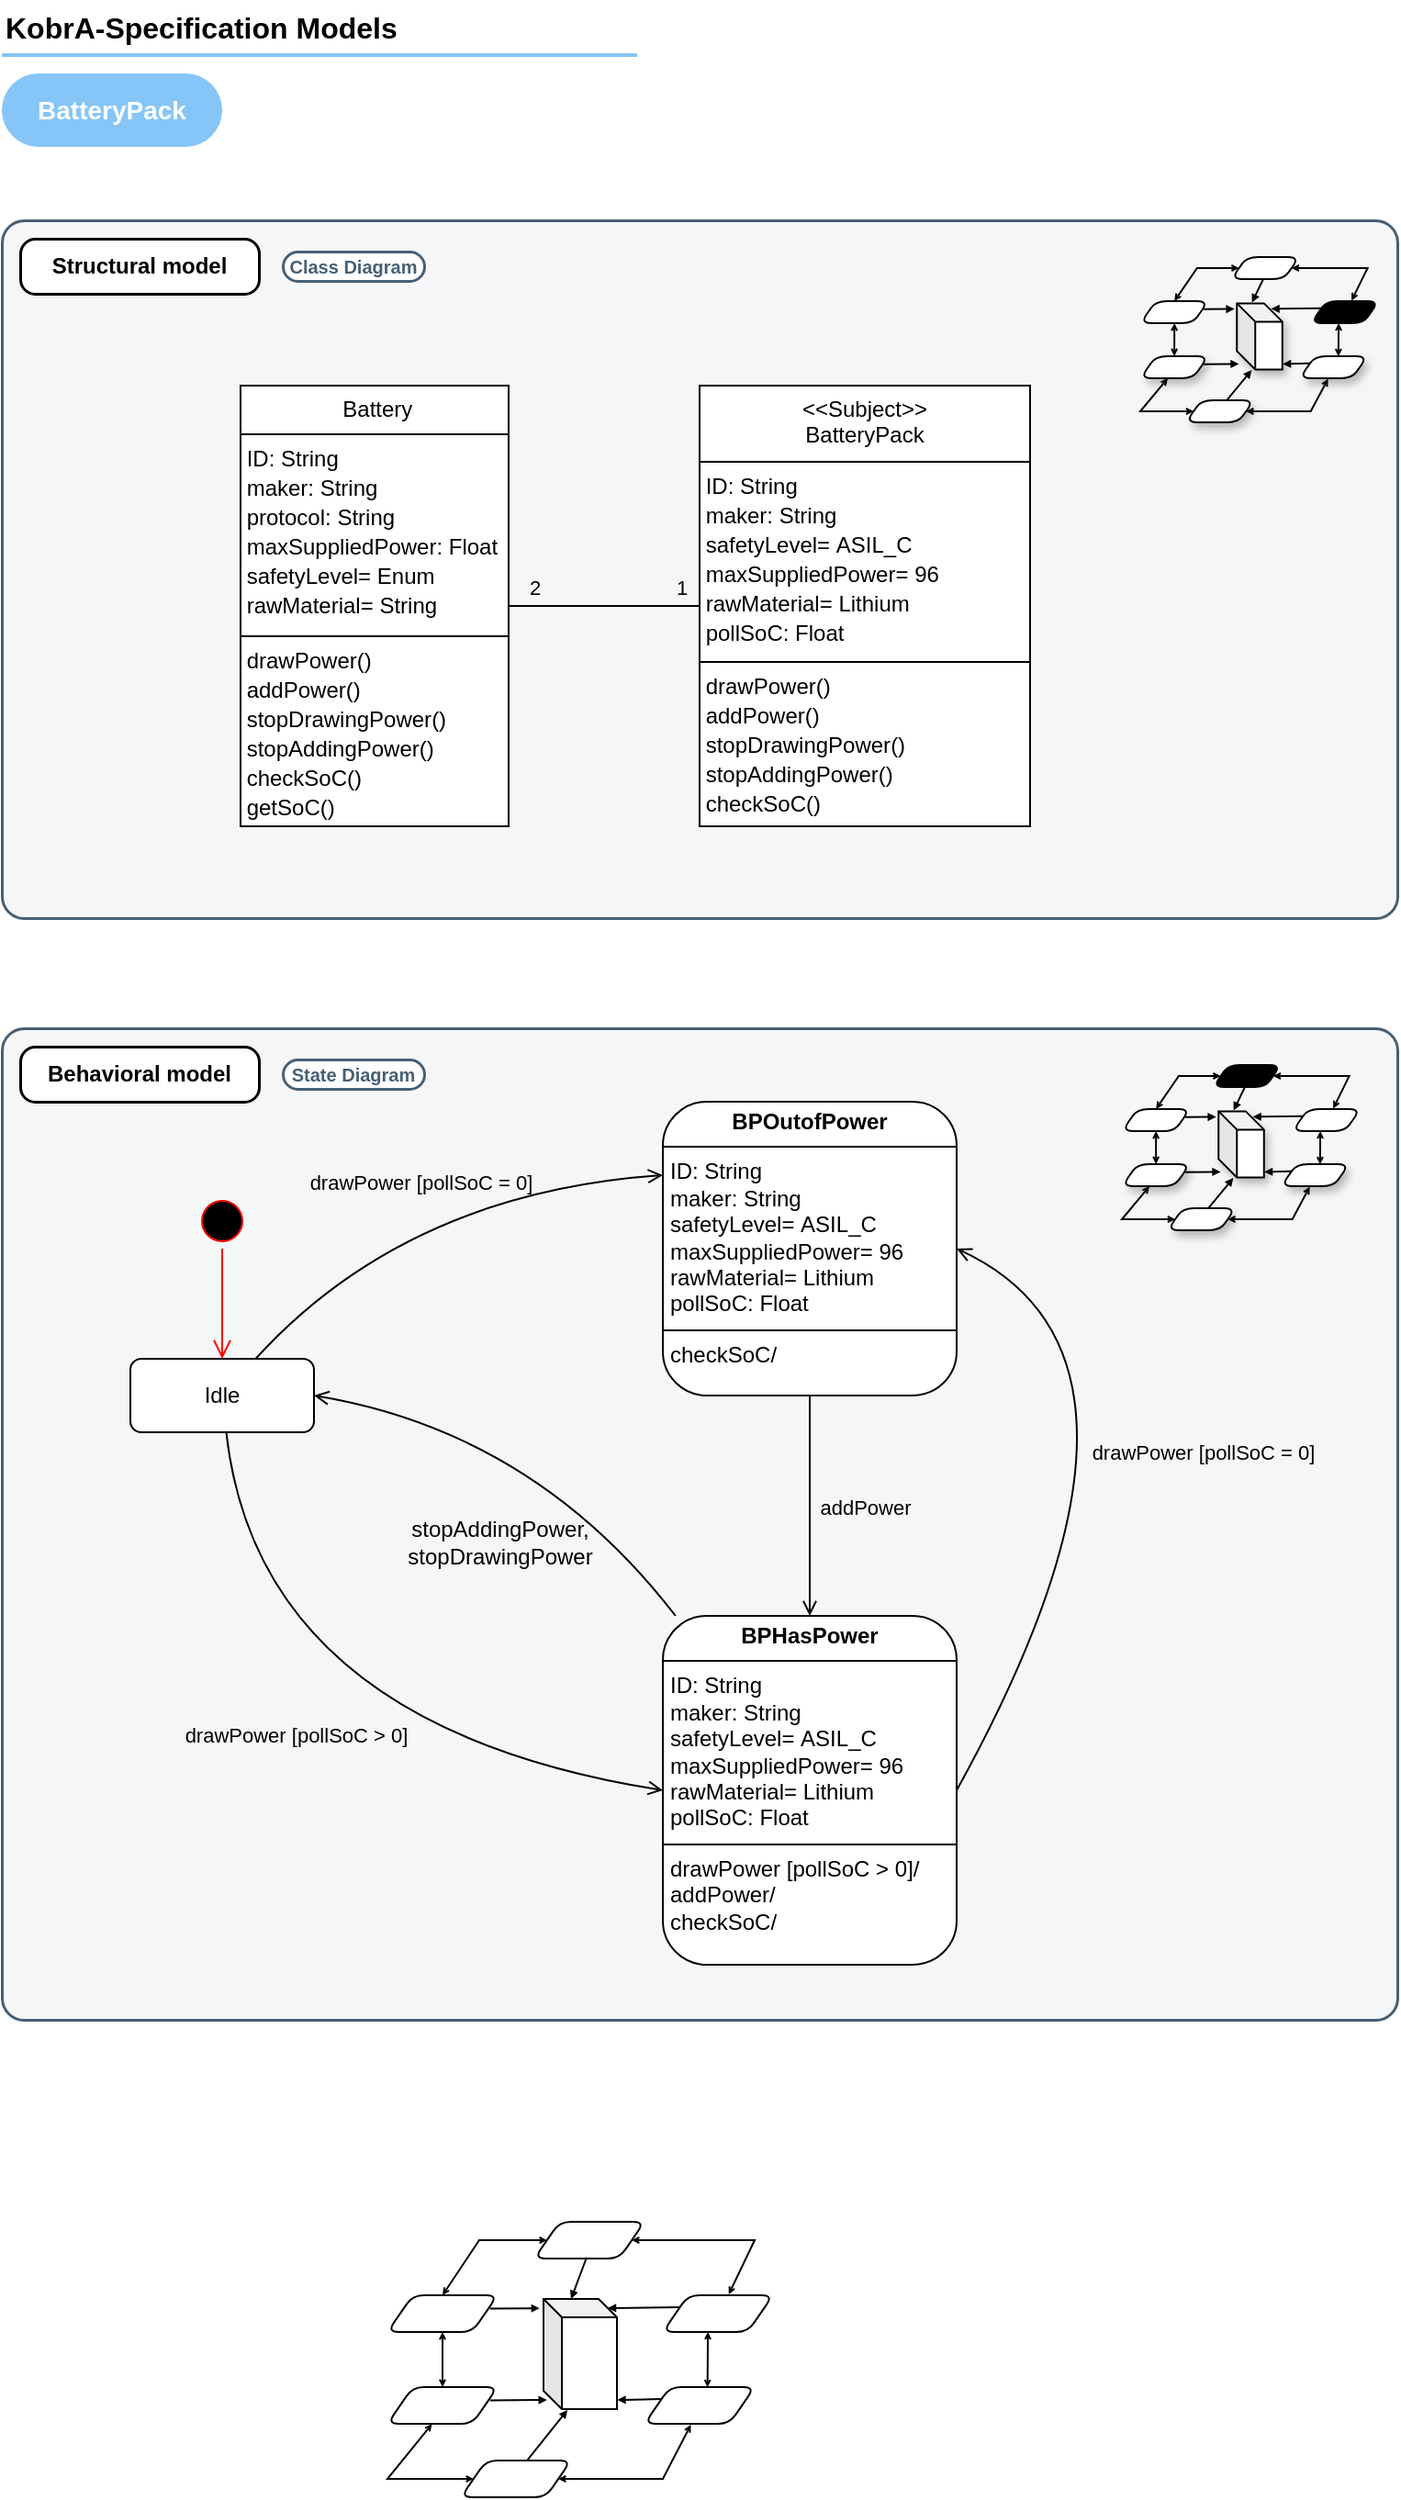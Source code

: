 <mxfile version="26.0.4">
  <diagram name="Page-1" id="dAf6fVYAmUhkkcVzqibn">
    <mxGraphModel dx="1129" dy="749" grid="1" gridSize="10" guides="1" tooltips="1" connect="1" arrows="1" fold="1" page="1" pageScale="1" pageWidth="827" pageHeight="1169" math="0" shadow="0">
      <root>
        <mxCell id="0" />
        <mxCell id="1" parent="0" />
        <mxCell id="8q97kudcN3n-cvF4AVTS-33" value="" style="rounded=1;whiteSpace=wrap;html=1;strokeColor=#475E75;fillColor=#F5F6F7;arcSize=24;absoluteArcSize=1;imageWidth=64;imageHeight=64;strokeWidth=1.5;" vertex="1" parent="1">
          <mxGeometry x="40" y="160" width="760" height="380" as="geometry" />
        </mxCell>
        <mxCell id="8q97kudcN3n-cvF4AVTS-22" value="&lt;b&gt;KobrA-Specification Models&lt;/b&gt;" style="text;fontSize=16;verticalAlign=middle;strokeColor=none;fillColor=none;whiteSpace=wrap;html=1;" vertex="1" parent="1">
          <mxGeometry x="40" y="40" width="346" height="30" as="geometry" />
        </mxCell>
        <mxCell id="8q97kudcN3n-cvF4AVTS-23" value="" style="dashed=0;shape=line;strokeWidth=2;noLabel=1;strokeColor=#0C8CF2;opacity=50;" vertex="1" parent="1">
          <mxGeometry x="40" y="65" width="346" height="10" as="geometry" />
        </mxCell>
        <mxCell id="8q97kudcN3n-cvF4AVTS-27" value="&lt;p style=&quot;margin:0px;margin-top:4px;text-align:center;&quot;&gt;&lt;/p&gt;&lt;div style=&quot;height:2px;&quot;&gt;&lt;/div&gt;&lt;div style=&quot;text-align: center;&quot;&gt;&amp;lt;&amp;lt;Subject&amp;gt;&amp;gt;&lt;/div&gt;&lt;div style=&quot;text-align: center;&quot;&gt;&lt;span style=&quot;background-color: initial;&quot;&gt;BatteryPack&lt;/span&gt;&lt;/div&gt;&lt;hr size=&quot;1&quot; style=&quot;border-style:solid;&quot;&gt;&lt;div style=&quot;height:2px;&quot;&gt;&lt;div style=&quot;height: 2px;&quot;&gt;&lt;span style=&quot;background-color: initial; color: light-dark(rgb(0, 0, 0), rgb(255, 255, 255));&quot;&gt;&amp;nbsp;&lt;/span&gt;&lt;span style=&quot;background-color: initial; color: light-dark(rgb(0, 0, 0), rgb(255, 255, 255));&quot;&gt;ID&lt;/span&gt;&lt;span style=&quot;background-color: initial; color: light-dark(rgb(0, 0, 0), rgb(255, 255, 255));&quot;&gt;:&lt;/span&gt;&lt;span style=&quot;background-color: initial; color: light-dark(rgb(0, 0, 0), rgb(255, 255, 255));&quot;&gt;&amp;nbsp;String&lt;/span&gt;&lt;/div&gt;&lt;div style=&quot;height: 2px;&quot;&gt;&lt;br&gt;&lt;/div&gt;&lt;div style=&quot;height: 2px;&quot;&gt;&lt;span style=&quot;background-color: initial;&quot;&gt;&lt;br&gt;&lt;/span&gt;&lt;/div&gt;&lt;div style=&quot;height: 2px;&quot;&gt;&lt;span style=&quot;background-color: initial;&quot;&gt;&lt;br&gt;&lt;/span&gt;&lt;/div&gt;&lt;div style=&quot;height: 2px;&quot;&gt;&lt;span style=&quot;background-color: initial;&quot;&gt;&lt;br&gt;&lt;/span&gt;&lt;/div&gt;&lt;div style=&quot;height: 2px;&quot;&gt;&lt;span style=&quot;background-color: initial;&quot;&gt;&lt;br&gt;&lt;/span&gt;&lt;/div&gt;&lt;div style=&quot;height: 2px;&quot;&gt;&lt;span style=&quot;background-color: initial;&quot;&gt;&lt;br&gt;&lt;/span&gt;&lt;/div&gt;&lt;div style=&quot;height: 2px;&quot;&gt;&lt;br&gt;&lt;/div&gt;&lt;div style=&quot;height: 2px;&quot;&gt;&lt;span style=&quot;background-color: transparent; color: light-dark(rgb(0, 0, 0), rgb(255, 255, 255));&quot;&gt;&amp;nbsp;maker: String&lt;/span&gt;&lt;/div&gt;&lt;div style=&quot;height: 2px;&quot;&gt;&lt;span style=&quot;background-color: transparent; color: light-dark(rgb(0, 0, 0), rgb(255, 255, 255));&quot;&gt;&lt;br&gt;&lt;/span&gt;&lt;/div&gt;&lt;div style=&quot;height: 2px;&quot;&gt;&lt;span style=&quot;background-color: transparent; color: light-dark(rgb(0, 0, 0), rgb(255, 255, 255));&quot;&gt;&lt;br&gt;&lt;/span&gt;&lt;/div&gt;&lt;div style=&quot;height: 2px;&quot;&gt;&lt;span style=&quot;background-color: transparent; color: light-dark(rgb(0, 0, 0), rgb(255, 255, 255));&quot;&gt;&lt;br&gt;&lt;/span&gt;&lt;/div&gt;&lt;div style=&quot;height: 2px;&quot;&gt;&lt;br&gt;&lt;/div&gt;&lt;div style=&quot;height: 2px;&quot;&gt;&lt;br&gt;&lt;/div&gt;&lt;div style=&quot;height: 2px;&quot;&gt;&lt;br&gt;&lt;/div&gt;&lt;div style=&quot;height: 2px;&quot;&gt;&lt;br&gt;&lt;/div&gt;&lt;div style=&quot;height: 2px;&quot;&gt;&lt;span style=&quot;background-color: initial;&quot;&gt;&amp;nbsp;&lt;/span&gt;&lt;span style=&quot;background-color: initial;&quot;&gt;safetyLevel&lt;/span&gt;&lt;span style=&quot;background-color: initial;&quot;&gt;=&lt;/span&gt;&lt;span style=&quot;background-color: initial;&quot;&gt;&amp;nbsp;ASIL_C&lt;/span&gt;&lt;/div&gt;&lt;div style=&quot;height: 2px;&quot;&gt;&lt;span style=&quot;background-color: initial;&quot;&gt;&lt;br&gt;&lt;/span&gt;&lt;/div&gt;&lt;div style=&quot;height: 2px;&quot;&gt;&lt;br&gt;&lt;/div&gt;&lt;div style=&quot;height: 2px;&quot;&gt;&lt;br&gt;&lt;/div&gt;&lt;div style=&quot;height: 2px;&quot;&gt;&lt;br&gt;&lt;/div&gt;&lt;div style=&quot;height: 2px;&quot;&gt;&lt;br&gt;&lt;/div&gt;&lt;div style=&quot;height: 2px;&quot;&gt;&lt;br&gt;&lt;/div&gt;&lt;div style=&quot;height: 2px;&quot;&gt;&lt;br&gt;&lt;/div&gt;&lt;div style=&quot;height: 2px;&quot;&gt;&amp;nbsp;maxSuppliedPower&lt;span style=&quot;background-color: initial;&quot;&gt;=&lt;/span&gt;&lt;span style=&quot;background-color: initial;&quot;&gt;&amp;nbsp;96&lt;/span&gt;&lt;/div&gt;&lt;div style=&quot;height: 2px;&quot;&gt;&lt;br&gt;&lt;/div&gt;&lt;div style=&quot;height: 2px;&quot;&gt;&lt;br&gt;&lt;/div&gt;&lt;div style=&quot;height: 2px;&quot;&gt;&lt;br&gt;&lt;/div&gt;&lt;div style=&quot;height: 2px;&quot;&gt;&lt;br&gt;&lt;/div&gt;&lt;div style=&quot;height: 2px;&quot;&gt;&lt;br&gt;&lt;/div&gt;&lt;div style=&quot;height: 2px;&quot;&gt;&lt;br&gt;&lt;/div&gt;&lt;div style=&quot;height: 2px;&quot;&gt;&lt;br&gt;&lt;/div&gt;&lt;div style=&quot;height: 2px;&quot;&gt;&amp;nbsp;rawMaterial&lt;span style=&quot;background-color: initial;&quot;&gt;=&lt;/span&gt;&lt;span style=&quot;background-color: initial;&quot;&gt;&amp;nbsp;Lithium&lt;/span&gt;&lt;/div&gt;&lt;div style=&quot;height: 2px;&quot;&gt;&lt;span style=&quot;background-color: initial;&quot;&gt;&lt;br&gt;&lt;/span&gt;&lt;/div&gt;&lt;div style=&quot;height: 2px;&quot;&gt;&lt;span style=&quot;background-color: initial;&quot;&gt;&lt;br&gt;&lt;/span&gt;&lt;/div&gt;&lt;div style=&quot;height: 2px;&quot;&gt;&lt;span style=&quot;background-color: initial;&quot;&gt;&lt;br&gt;&lt;/span&gt;&lt;/div&gt;&lt;div style=&quot;height: 2px;&quot;&gt;&lt;span style=&quot;background-color: initial;&quot;&gt;&lt;br&gt;&lt;/span&gt;&lt;/div&gt;&lt;div style=&quot;height: 2px;&quot;&gt;&lt;span style=&quot;background-color: initial;&quot;&gt;&lt;br&gt;&lt;/span&gt;&lt;/div&gt;&lt;div style=&quot;height: 2px;&quot;&gt;&lt;span style=&quot;background-color: initial;&quot;&gt;&lt;br&gt;&lt;/span&gt;&lt;/div&gt;&lt;div style=&quot;height: 2px;&quot;&gt;&lt;span style=&quot;background-color: initial;&quot;&gt;&lt;br&gt;&lt;/span&gt;&lt;/div&gt;&lt;div style=&quot;height: 2px;&quot;&gt;&amp;nbsp;pollSoC: Float&lt;/div&gt;&lt;div style=&quot;height: 2px;&quot;&gt;&lt;div style=&quot;text-align: center;&quot;&gt;&lt;br&gt;&lt;/div&gt;&lt;hr style=&quot;border-style: solid;&quot; size=&quot;1&quot;&gt;&lt;div style=&quot;height: 2px;&quot;&gt;&lt;div style=&quot;height: 2px;&quot;&gt;&lt;div style=&quot;height: 2px;&quot;&gt;&lt;span style=&quot;background-color: transparent; color: light-dark(rgb(0, 0, 0), rgb(255, 255, 255));&quot;&gt;&amp;nbsp;drawPower&lt;/span&gt;&lt;span style=&quot;background-color: initial; color: light-dark(rgb(0, 0, 0), rgb(255, 255, 255));&quot;&gt;()&lt;/span&gt;&lt;/div&gt;&lt;div style=&quot;height: 2px;&quot;&gt;&lt;div style=&quot;height: 2px;&quot;&gt;&lt;span style=&quot;background-color: initial;&quot;&gt;&lt;br&gt;&lt;/span&gt;&lt;/div&gt;&lt;div style=&quot;height: 2px;&quot;&gt;&lt;span style=&quot;background-color: initial;&quot;&gt;&lt;br&gt;&lt;/span&gt;&lt;/div&gt;&lt;div style=&quot;height: 2px;&quot;&gt;&lt;span style=&quot;background-color: initial;&quot;&gt;&lt;br&gt;&lt;/span&gt;&lt;/div&gt;&lt;div style=&quot;height: 2px;&quot;&gt;&lt;span style=&quot;background-color: initial;&quot;&gt;&lt;br&gt;&lt;/span&gt;&lt;/div&gt;&lt;div style=&quot;height: 2px;&quot;&gt;&lt;span style=&quot;background-color: initial;&quot;&gt;&lt;br&gt;&lt;/span&gt;&lt;/div&gt;&lt;div style=&quot;height: 2px;&quot;&gt;&lt;span style=&quot;background-color: initial;&quot;&gt;&lt;br&gt;&lt;/span&gt;&lt;/div&gt;&lt;div style=&quot;height: 2px;&quot;&gt;&lt;span style=&quot;background-color: initial;&quot;&gt;&lt;br&gt;&lt;/span&gt;&lt;/div&gt;&lt;div style=&quot;height: 2px;&quot;&gt;&lt;span style=&quot;background-color: initial;&quot;&gt;&amp;nbsp;addPower&lt;/span&gt;&lt;span style=&quot;background-color: initial;&quot;&gt;()&lt;/span&gt;&lt;/div&gt;&lt;div style=&quot;height: 2px;&quot;&gt;&lt;br&gt;&lt;/div&gt;&lt;div style=&quot;height: 2px;&quot;&gt;&lt;br&gt;&lt;/div&gt;&lt;div style=&quot;height: 2px;&quot;&gt;&lt;br&gt;&lt;/div&gt;&lt;div style=&quot;height: 2px;&quot;&gt;&lt;br&gt;&lt;/div&gt;&lt;div style=&quot;height: 2px;&quot;&gt;&lt;br&gt;&lt;/div&gt;&lt;div style=&quot;height: 2px;&quot;&gt;&lt;br&gt;&lt;/div&gt;&lt;div style=&quot;height: 2px;&quot;&gt;&amp;nbsp;&lt;/div&gt;&lt;div style=&quot;height: 2px;&quot;&gt;&amp;nbsp;&lt;span style=&quot;text-align: center; text-wrap-mode: nowrap; background-color: rgb(255, 255, 255);&quot;&gt;stopDrawingPower&lt;/span&gt;()&lt;/div&gt;&lt;div style=&quot;height: 2px;&quot;&gt;&lt;br&gt;&lt;/div&gt;&lt;div style=&quot;height: 2px;&quot;&gt;&lt;br&gt;&lt;/div&gt;&lt;div style=&quot;height: 2px;&quot;&gt;&lt;br&gt;&lt;/div&gt;&lt;div style=&quot;height: 2px;&quot;&gt;&lt;br&gt;&lt;/div&gt;&lt;div style=&quot;height: 2px;&quot;&gt;&lt;br&gt;&lt;/div&gt;&lt;div style=&quot;height: 2px;&quot;&gt;&lt;br&gt;&lt;/div&gt;&lt;div style=&quot;height: 2px;&quot;&gt;&amp;nbsp;&lt;/div&gt;&lt;div style=&quot;height: 2px;&quot;&gt;&amp;nbsp;stopAddingPower()&lt;/div&gt;&lt;div style=&quot;height: 2px;&quot;&gt;&lt;br&gt;&lt;/div&gt;&lt;div style=&quot;height: 2px;&quot;&gt;&lt;br&gt;&lt;/div&gt;&lt;div style=&quot;height: 2px;&quot;&gt;&lt;br&gt;&lt;/div&gt;&lt;div style=&quot;height: 2px;&quot;&gt;&lt;br&gt;&lt;/div&gt;&lt;div style=&quot;height: 2px;&quot;&gt;&lt;br&gt;&lt;/div&gt;&lt;div style=&quot;height: 2px;&quot;&gt;&lt;br&gt;&lt;/div&gt;&lt;div style=&quot;height: 2px;&quot;&gt;&lt;br&gt;&lt;/div&gt;&lt;div style=&quot;height: 2px;&quot;&gt;&lt;span style=&quot;background-color: transparent; color: light-dark(rgb(0, 0, 0), rgb(255, 255, 255));&quot;&gt;&amp;nbsp;checkSoC()&lt;/span&gt;&lt;/div&gt;&lt;/div&gt;&lt;/div&gt;&lt;/div&gt;&lt;/div&gt;&lt;div style=&quot;height: 2px;&quot;&gt;&lt;br&gt;&lt;/div&gt;&lt;div style=&quot;height: 2px;&quot;&gt;&lt;br&gt;&lt;/div&gt;&lt;div style=&quot;height: 2px;&quot;&gt;&lt;br&gt;&lt;/div&gt;&lt;div style=&quot;height: 2px;&quot;&gt;&lt;br&gt;&lt;/div&gt;&lt;div style=&quot;height: 2px;&quot;&gt;&lt;br&gt;&lt;/div&gt;&lt;div style=&quot;height: 2px;&quot;&gt;&lt;br&gt;&lt;/div&gt;&lt;/div&gt;" style="verticalAlign=top;align=left;overflow=fill;html=1;whiteSpace=wrap;" vertex="1" parent="1">
          <mxGeometry x="420" y="250" width="180" height="240" as="geometry" />
        </mxCell>
        <mxCell id="8q97kudcN3n-cvF4AVTS-28" style="edgeStyle=orthogonalEdgeStyle;rounded=0;orthogonalLoop=1;jettySize=auto;html=1;entryX=0;entryY=0.5;entryDx=0;entryDy=0;endArrow=none;endFill=0;endSize=16;exitX=1;exitY=0.5;exitDx=0;exitDy=0;" edge="1" parent="1" source="8q97kudcN3n-cvF4AVTS-30" target="8q97kudcN3n-cvF4AVTS-27">
          <mxGeometry relative="1" as="geometry" />
        </mxCell>
        <mxCell id="8q97kudcN3n-cvF4AVTS-218" value="1" style="edgeLabel;html=1;align=center;verticalAlign=middle;resizable=0;points=[];labelBackgroundColor=none;" vertex="1" connectable="0" parent="8q97kudcN3n-cvF4AVTS-28">
          <mxGeometry x="0.731" y="-1" relative="1" as="geometry">
            <mxPoint x="4" y="-11" as="offset" />
          </mxGeometry>
        </mxCell>
        <mxCell id="8q97kudcN3n-cvF4AVTS-219" value="2" style="edgeLabel;html=1;align=center;verticalAlign=middle;resizable=0;points=[];labelBackgroundColor=none;" vertex="1" connectable="0" parent="8q97kudcN3n-cvF4AVTS-28">
          <mxGeometry x="-0.575" relative="1" as="geometry">
            <mxPoint x="-8" y="-10" as="offset" />
          </mxGeometry>
        </mxCell>
        <mxCell id="8q97kudcN3n-cvF4AVTS-30" value="&lt;p style=&quot;margin:0px;margin-top:4px;text-align:center;&quot;&gt;&lt;/p&gt;&lt;div style=&quot;height:2px;&quot;&gt;&lt;/div&gt;&lt;div style=&quot;text-align: center;&quot;&gt;&lt;span style=&quot;font-weight: 700; background-color: initial;&quot;&gt;&amp;nbsp;&lt;/span&gt;&lt;span style=&quot;background-color: initial;&quot;&gt;Battery&lt;/span&gt;&lt;/div&gt;&lt;hr size=&quot;1&quot; style=&quot;border-style:solid;&quot;&gt;&lt;div style=&quot;height:2px;&quot;&gt;&lt;div style=&quot;height: 2px;&quot;&gt;&lt;span style=&quot;background-color: initial;&quot;&gt;&amp;nbsp;&lt;/span&gt;&lt;span style=&quot;background-color: initial;&quot;&gt;ID&lt;/span&gt;&lt;span style=&quot;background-color: initial;&quot;&gt;:&lt;/span&gt;&lt;span style=&quot;background-color: initial;&quot;&gt;&amp;nbsp;String&lt;/span&gt;&lt;/div&gt;&lt;div style=&quot;height: 2px;&quot;&gt;&lt;br&gt;&lt;/div&gt;&lt;div style=&quot;height: 2px;&quot;&gt;&lt;span style=&quot;background-color: initial;&quot;&gt;&lt;br&gt;&lt;/span&gt;&lt;/div&gt;&lt;div style=&quot;height: 2px;&quot;&gt;&lt;span style=&quot;background-color: initial;&quot;&gt;&lt;br&gt;&lt;/span&gt;&lt;/div&gt;&lt;div style=&quot;height: 2px;&quot;&gt;&lt;span style=&quot;background-color: initial;&quot;&gt;&lt;br&gt;&lt;/span&gt;&lt;/div&gt;&lt;div style=&quot;height: 2px;&quot;&gt;&lt;span style=&quot;background-color: initial;&quot;&gt;&lt;br&gt;&lt;/span&gt;&lt;/div&gt;&lt;div style=&quot;height: 2px;&quot;&gt;&lt;span style=&quot;background-color: initial;&quot;&gt;&lt;br&gt;&lt;/span&gt;&lt;/div&gt;&lt;div style=&quot;height: 2px;&quot;&gt;&lt;br&gt;&lt;/div&gt;&lt;div style=&quot;height: 2px;&quot;&gt;&lt;span style=&quot;background-color: transparent; color: light-dark(rgb(0, 0, 0), rgb(255, 255, 255));&quot;&gt;&amp;nbsp;maker: String&lt;/span&gt;&lt;/div&gt;&lt;div style=&quot;height: 2px;&quot;&gt;&lt;span style=&quot;background-color: initial;&quot;&gt;&lt;br&gt;&lt;/span&gt;&lt;/div&gt;&lt;div style=&quot;height: 2px;&quot;&gt;&lt;span style=&quot;background-color: initial;&quot;&gt;&lt;br&gt;&lt;/span&gt;&lt;/div&gt;&lt;div style=&quot;height: 2px;&quot;&gt;&lt;span style=&quot;background-color: initial;&quot;&gt;&lt;br&gt;&lt;/span&gt;&lt;/div&gt;&lt;div style=&quot;height: 2px;&quot;&gt;&lt;span style=&quot;background-color: initial;&quot;&gt;&lt;br&gt;&lt;/span&gt;&lt;/div&gt;&lt;div style=&quot;height: 2px;&quot;&gt;&lt;span style=&quot;background-color: initial;&quot;&gt;&lt;br&gt;&lt;/span&gt;&lt;/div&gt;&lt;div style=&quot;height: 2px;&quot;&gt;&lt;br&gt;&lt;/div&gt;&lt;div style=&quot;height: 2px;&quot;&gt;&lt;span style=&quot;background-color: initial;&quot;&gt;&lt;br&gt;&lt;/span&gt;&lt;/div&gt;&lt;div style=&quot;height: 2px;&quot;&gt;&lt;span style=&quot;background-color: initial;&quot;&gt;&amp;nbsp;protocol:&lt;/span&gt;&lt;span style=&quot;background-color: initial;&quot;&gt;&amp;nbsp;&lt;/span&gt;&lt;span style=&quot;background-color: transparent; color: light-dark(rgb(0, 0, 0), rgb(255, 255, 255));&quot;&gt;String&lt;/span&gt;&lt;/div&gt;&lt;div style=&quot;height: 2px;&quot;&gt;&lt;div style=&quot;height: 2px;&quot;&gt;&lt;br&gt;&lt;/div&gt;&lt;div style=&quot;height: 2px;&quot;&gt;&lt;br&gt;&lt;/div&gt;&lt;div style=&quot;height: 2px;&quot;&gt;&lt;br&gt;&lt;/div&gt;&lt;div style=&quot;height: 2px;&quot;&gt;&lt;br&gt;&lt;/div&gt;&lt;div style=&quot;height: 2px;&quot;&gt;&lt;br&gt;&lt;/div&gt;&lt;div style=&quot;height: 2px;&quot;&gt;&lt;br&gt;&lt;/div&gt;&lt;div style=&quot;height: 2px;&quot;&gt;&lt;br&gt;&lt;/div&gt;&lt;div style=&quot;height: 2px;&quot;&gt;&lt;br&gt;&lt;/div&gt;&lt;div style=&quot;height: 2px;&quot;&gt;&lt;br&gt;&lt;/div&gt;&lt;div style=&quot;height: 2px;&quot;&gt;&lt;br&gt;&lt;/div&gt;&lt;div style=&quot;height: 2px;&quot;&gt;&lt;br&gt;&lt;/div&gt;&lt;div style=&quot;height: 2px;&quot;&gt;&lt;br&gt;&lt;/div&gt;&lt;div style=&quot;height: 2px;&quot;&gt;&lt;br&gt;&lt;/div&gt;&lt;div style=&quot;height: 2px;&quot;&gt;&lt;br&gt;&lt;/div&gt;&lt;div style=&quot;height: 2px;&quot;&gt;&lt;span style=&quot;background-color: initial;&quot;&gt;&lt;br&gt;&lt;/span&gt;&lt;/div&gt;&lt;div style=&quot;height: 2px;&quot;&gt;&lt;span style=&quot;background-color: initial;&quot;&gt;&amp;nbsp;safetyLevel&lt;/span&gt;&lt;span style=&quot;background-color: initial;&quot;&gt;=&lt;/span&gt;&lt;span style=&quot;background-color: initial;&quot;&gt;&amp;nbsp;Enum&lt;/span&gt;&lt;/div&gt;&lt;div style=&quot;height: 2px;&quot;&gt;&lt;span style=&quot;background-color: initial;&quot;&gt;&lt;br&gt;&lt;/span&gt;&lt;/div&gt;&lt;div style=&quot;height: 2px;&quot;&gt;&lt;span style=&quot;background-color: initial;&quot;&gt;&lt;br&gt;&lt;/span&gt;&lt;/div&gt;&lt;div style=&quot;height: 2px;&quot;&gt;&lt;span style=&quot;background-color: initial;&quot;&gt;&lt;br&gt;&lt;/span&gt;&lt;/div&gt;&lt;div style=&quot;height: 2px;&quot;&gt;&lt;span style=&quot;background-color: initial;&quot;&gt;&lt;br&gt;&lt;/span&gt;&lt;/div&gt;&lt;div style=&quot;height: 2px;&quot;&gt;&lt;span style=&quot;background-color: initial;&quot;&gt;&lt;br&gt;&lt;/span&gt;&lt;/div&gt;&lt;div style=&quot;height: 2px;&quot;&gt;&lt;br&gt;&lt;/div&gt;&lt;div style=&quot;height: 2px;&quot;&gt;&lt;br&gt;&lt;/div&gt;&lt;div style=&quot;height: 2px;&quot;&gt;&amp;nbsp;rawMaterial&lt;span style=&quot;background-color: initial;&quot;&gt;=&lt;/span&gt;&lt;span style=&quot;background-color: initial;&quot;&gt;&amp;nbsp;String&lt;/span&gt;&lt;/div&gt;&lt;div style=&quot;height: 2px;&quot;&gt;&lt;div style=&quot;text-align: center;&quot;&gt;&lt;br&gt;&lt;/div&gt;&lt;hr style=&quot;border-style: solid;&quot; size=&quot;1&quot;&gt;&lt;div style=&quot;height: 2px;&quot;&gt;&lt;div style=&quot;height: 2px;&quot;&gt;&lt;div style=&quot;height: 2px;&quot;&gt;&lt;span style=&quot;background-color: transparent; color: light-dark(rgb(0, 0, 0), rgb(255, 255, 255));&quot;&gt;&amp;nbsp;drawPower&lt;/span&gt;&lt;span style=&quot;background-color: initial; color: light-dark(rgb(0, 0, 0), rgb(255, 255, 255));&quot;&gt;()&lt;/span&gt;&lt;/div&gt;&lt;div style=&quot;height: 2px;&quot;&gt;&lt;div style=&quot;height: 2px;&quot;&gt;&lt;span style=&quot;background-color: initial;&quot;&gt;&lt;br&gt;&lt;/span&gt;&lt;/div&gt;&lt;div style=&quot;height: 2px;&quot;&gt;&lt;span style=&quot;background-color: initial;&quot;&gt;&lt;br&gt;&lt;/span&gt;&lt;/div&gt;&lt;div style=&quot;height: 2px;&quot;&gt;&lt;span style=&quot;background-color: initial;&quot;&gt;&lt;br&gt;&lt;/span&gt;&lt;/div&gt;&lt;div style=&quot;height: 2px;&quot;&gt;&lt;span style=&quot;background-color: initial;&quot;&gt;&lt;br&gt;&lt;/span&gt;&lt;/div&gt;&lt;div style=&quot;height: 2px;&quot;&gt;&lt;span style=&quot;background-color: initial;&quot;&gt;&lt;br&gt;&lt;/span&gt;&lt;/div&gt;&lt;div style=&quot;height: 2px;&quot;&gt;&lt;span style=&quot;background-color: initial;&quot;&gt;&lt;br&gt;&lt;/span&gt;&lt;/div&gt;&lt;div style=&quot;height: 2px;&quot;&gt;&lt;span style=&quot;background-color: initial;&quot;&gt;&lt;br&gt;&lt;/span&gt;&lt;/div&gt;&lt;div style=&quot;height: 2px;&quot;&gt;&lt;span style=&quot;background-color: initial;&quot;&gt;&amp;nbsp;addPower&lt;/span&gt;&lt;span style=&quot;background-color: initial;&quot;&gt;()&lt;/span&gt;&lt;/div&gt;&lt;div style=&quot;height: 2px;&quot;&gt;&lt;br&gt;&lt;/div&gt;&lt;div style=&quot;height: 2px;&quot;&gt;&lt;br&gt;&lt;/div&gt;&lt;div style=&quot;height: 2px;&quot;&gt;&lt;br&gt;&lt;/div&gt;&lt;div style=&quot;height: 2px;&quot;&gt;&lt;br&gt;&lt;/div&gt;&lt;div style=&quot;height: 2px;&quot;&gt;&lt;br&gt;&lt;/div&gt;&lt;div style=&quot;height: 2px;&quot;&gt;&lt;br&gt;&lt;/div&gt;&lt;div style=&quot;height: 2px;&quot;&gt;&amp;nbsp;&lt;/div&gt;&lt;div style=&quot;height: 2px;&quot;&gt;&amp;nbsp;&lt;span style=&quot;text-align: center; text-wrap-mode: nowrap; background-color: rgb(255, 255, 255);&quot;&gt;stopDrawingPower&lt;/span&gt;()&lt;/div&gt;&lt;div style=&quot;height: 2px;&quot;&gt;&lt;br&gt;&lt;/div&gt;&lt;div style=&quot;height: 2px;&quot;&gt;&lt;br&gt;&lt;/div&gt;&lt;div style=&quot;height: 2px;&quot;&gt;&lt;br&gt;&lt;/div&gt;&lt;div style=&quot;height: 2px;&quot;&gt;&lt;br&gt;&lt;/div&gt;&lt;div style=&quot;height: 2px;&quot;&gt;&lt;br&gt;&lt;/div&gt;&lt;div style=&quot;height: 2px;&quot;&gt;&lt;br&gt;&lt;/div&gt;&lt;div style=&quot;height: 2px;&quot;&gt;&amp;nbsp;&lt;/div&gt;&lt;div style=&quot;height: 2px;&quot;&gt;&amp;nbsp;stopAddingPower()&lt;/div&gt;&lt;div style=&quot;height: 2px;&quot;&gt;&lt;br&gt;&lt;/div&gt;&lt;div style=&quot;height: 2px;&quot;&gt;&lt;br&gt;&lt;/div&gt;&lt;div style=&quot;height: 2px;&quot;&gt;&lt;br&gt;&lt;/div&gt;&lt;div style=&quot;height: 2px;&quot;&gt;&lt;br&gt;&lt;/div&gt;&lt;div style=&quot;height: 2px;&quot;&gt;&lt;br&gt;&lt;/div&gt;&lt;div style=&quot;height: 2px;&quot;&gt;&lt;br&gt;&lt;/div&gt;&lt;div style=&quot;height: 2px;&quot;&gt;&lt;br&gt;&lt;/div&gt;&lt;div style=&quot;height: 2px;&quot;&gt;&lt;span style=&quot;background-color: transparent; color: light-dark(rgb(0, 0, 0), rgb(255, 255, 255));&quot;&gt;&amp;nbsp;checkSoC()&lt;/span&gt;&lt;/div&gt;&lt;div style=&quot;height: 2px;&quot;&gt;&lt;span style=&quot;background-color: transparent; color: light-dark(rgb(0, 0, 0), rgb(255, 255, 255));&quot;&gt;&lt;br&gt;&lt;/span&gt;&lt;/div&gt;&lt;div style=&quot;height: 2px;&quot;&gt;&lt;span style=&quot;background-color: transparent; color: light-dark(rgb(0, 0, 0), rgb(255, 255, 255));&quot;&gt;&lt;br&gt;&lt;/span&gt;&lt;/div&gt;&lt;div style=&quot;height: 2px;&quot;&gt;&lt;span style=&quot;background-color: transparent; color: light-dark(rgb(0, 0, 0), rgb(255, 255, 255));&quot;&gt;&lt;br&gt;&lt;/span&gt;&lt;/div&gt;&lt;div style=&quot;height: 2px;&quot;&gt;&lt;span style=&quot;background-color: transparent; color: light-dark(rgb(0, 0, 0), rgb(255, 255, 255));&quot;&gt;&lt;br&gt;&lt;/span&gt;&lt;/div&gt;&lt;div style=&quot;height: 2px;&quot;&gt;&lt;span style=&quot;background-color: transparent; color: light-dark(rgb(0, 0, 0), rgb(255, 255, 255));&quot;&gt;&lt;br&gt;&lt;/span&gt;&lt;/div&gt;&lt;div style=&quot;height: 2px;&quot;&gt;&lt;span style=&quot;background-color: transparent; color: light-dark(rgb(0, 0, 0), rgb(255, 255, 255));&quot;&gt;&lt;br&gt;&lt;/span&gt;&lt;/div&gt;&lt;div style=&quot;height: 2px;&quot;&gt;&lt;span style=&quot;background-color: transparent; color: light-dark(rgb(0, 0, 0), rgb(255, 255, 255));&quot;&gt;&lt;br&gt;&lt;/span&gt;&lt;/div&gt;&lt;div style=&quot;height: 2px;&quot;&gt;&lt;span style=&quot;background-color: transparent; color: light-dark(rgb(0, 0, 0), rgb(255, 255, 255));&quot;&gt;&amp;nbsp;getSoC()&lt;/span&gt;&lt;/div&gt;&lt;/div&gt;&lt;/div&gt;&lt;/div&gt;&lt;/div&gt;&lt;div style=&quot;height: 2px;&quot;&gt;&lt;br&gt;&lt;/div&gt;&lt;div style=&quot;height: 2px;&quot;&gt;&lt;br&gt;&lt;/div&gt;&lt;div style=&quot;height: 2px;&quot;&gt;&lt;span style=&quot;background-color: initial;&quot;&gt;&lt;br&gt;&lt;/span&gt;&lt;/div&gt;&lt;div style=&quot;height: 2px;&quot;&gt;&lt;span style=&quot;background-color: initial;&quot;&gt;&lt;br&gt;&lt;/span&gt;&lt;/div&gt;&lt;div style=&quot;height: 2px;&quot;&gt;&lt;span style=&quot;background-color: initial;&quot;&gt;&lt;br&gt;&lt;/span&gt;&lt;/div&gt;&lt;div style=&quot;height: 2px;&quot;&gt;&lt;span style=&quot;background-color: initial;&quot;&gt;&lt;br&gt;&lt;/span&gt;&lt;/div&gt;&lt;div style=&quot;height: 2px;&quot;&gt;&lt;span style=&quot;background-color: initial;&quot;&gt;&lt;br&gt;&lt;/span&gt;&lt;/div&gt;&lt;/div&gt;&lt;div style=&quot;height: 2px;&quot;&gt;&lt;br&gt;&lt;/div&gt;&lt;div style=&quot;height: 2px;&quot;&gt;&lt;br&gt;&lt;/div&gt;&lt;div style=&quot;height: 2px;&quot;&gt;&lt;br&gt;&lt;/div&gt;&lt;div style=&quot;height: 2px;&quot;&gt;&lt;br&gt;&lt;/div&gt;&lt;div style=&quot;height: 2px;&quot;&gt;&lt;br&gt;&lt;/div&gt;&lt;div style=&quot;height: 2px;&quot;&gt;&lt;div style=&quot;height: 2px;&quot;&gt;&lt;br&gt;&lt;/div&gt;&lt;div style=&quot;height: 2px;&quot;&gt;&lt;span style=&quot;background-color: initial;&quot;&gt;&amp;nbsp;maxSuppliedPower: Float&lt;/span&gt;&lt;/div&gt;&lt;div style=&quot;height: 2px;&quot;&gt;&lt;br&gt;&lt;/div&gt;&lt;div style=&quot;height: 2px;&quot;&gt;&lt;br&gt;&lt;/div&gt;&lt;div style=&quot;height: 2px;&quot;&gt;&lt;br&gt;&lt;/div&gt;&lt;div style=&quot;height: 2px;&quot;&gt;&lt;br&gt;&lt;/div&gt;&lt;div style=&quot;height: 2px;&quot;&gt;&lt;br&gt;&lt;/div&gt;&lt;div style=&quot;height: 2px;&quot;&gt;&lt;br&gt;&lt;/div&gt;&lt;div style=&quot;height: 2px;&quot;&gt;&lt;br&gt;&lt;/div&gt;&lt;div style=&quot;height: 2px;&quot;&gt;&amp;nbsp;&lt;/div&gt;&lt;div style=&quot;height: 2px;&quot;&gt;&lt;br&gt;&lt;/div&gt;&lt;div style=&quot;height: 2px;&quot;&gt;&lt;br&gt;&lt;/div&gt;&lt;div style=&quot;height: 2px;&quot;&gt;&lt;br&gt;&lt;/div&gt;&lt;div style=&quot;height: 2px;&quot;&gt;&lt;br&gt;&lt;/div&gt;&lt;div style=&quot;height: 2px;&quot;&gt;&lt;br&gt;&lt;/div&gt;&lt;div style=&quot;height: 2px;&quot;&gt;&lt;br&gt;&lt;/div&gt;&lt;div style=&quot;height: 2px;&quot;&gt;&lt;br&gt;&lt;/div&gt;&lt;div style=&quot;height: 2px;&quot;&gt;&lt;br&gt;&lt;/div&gt;&lt;div style=&quot;height: 2px;&quot;&gt;&lt;br&gt;&lt;/div&gt;&lt;div style=&quot;height: 2px;&quot;&gt;&lt;br&gt;&lt;/div&gt;&lt;/div&gt;&lt;/div&gt;" style="verticalAlign=top;align=left;overflow=fill;html=1;whiteSpace=wrap;" vertex="1" parent="1">
          <mxGeometry x="170" y="250" width="146" height="240" as="geometry" />
        </mxCell>
        <mxCell id="8q97kudcN3n-cvF4AVTS-34" value="&lt;b&gt;Structural model&lt;/b&gt;" style="rounded=1;whiteSpace=wrap;html=1;strokeWidth=1.5;arcSize=16;perimeterSpacing=0;absoluteArcSize=1;" vertex="1" parent="1">
          <mxGeometry x="50" y="170" width="130" height="30" as="geometry" />
        </mxCell>
        <mxCell id="8q97kudcN3n-cvF4AVTS-36" value="" style="rounded=1;whiteSpace=wrap;html=1;strokeColor=#475E75;fillColor=#F5F6F7;arcSize=24;absoluteArcSize=1;imageWidth=64;imageHeight=64;strokeWidth=1.5;" vertex="1" parent="1">
          <mxGeometry x="40" y="600" width="760" height="540" as="geometry" />
        </mxCell>
        <mxCell id="8q97kudcN3n-cvF4AVTS-37" value="&lt;b&gt;Behavioral model&lt;/b&gt;" style="rounded=1;whiteSpace=wrap;html=1;strokeWidth=1.5;arcSize=16;perimeterSpacing=0;absoluteArcSize=1;" vertex="1" parent="1">
          <mxGeometry x="50" y="610" width="130" height="30" as="geometry" />
        </mxCell>
        <mxCell id="8q97kudcN3n-cvF4AVTS-171" value="" style="group;glass=0;" vertex="1" connectable="0" parent="1">
          <mxGeometry x="250" y="1250" width="210" height="150" as="geometry" />
        </mxCell>
        <mxCell id="8q97kudcN3n-cvF4AVTS-38" value="" style="shape=parallelogram;html=1;strokeWidth=1;perimeter=parallelogramPerimeter;whiteSpace=wrap;rounded=1;arcSize=12;size=0.23;" vertex="1" parent="8q97kudcN3n-cvF4AVTS-171">
          <mxGeometry x="150" y="40" width="60" height="20" as="geometry" />
        </mxCell>
        <mxCell id="8q97kudcN3n-cvF4AVTS-39" value="" style="shape=parallelogram;html=1;strokeWidth=1;perimeter=parallelogramPerimeter;whiteSpace=wrap;rounded=1;arcSize=12;size=0.23;" vertex="1" parent="8q97kudcN3n-cvF4AVTS-171">
          <mxGeometry x="80" width="60" height="20" as="geometry" />
        </mxCell>
        <mxCell id="8q97kudcN3n-cvF4AVTS-40" value="" style="shape=parallelogram;html=1;strokeWidth=1;perimeter=parallelogramPerimeter;whiteSpace=wrap;rounded=1;arcSize=12;size=0.23;" vertex="1" parent="8q97kudcN3n-cvF4AVTS-171">
          <mxGeometry y="40" width="60" height="20" as="geometry" />
        </mxCell>
        <mxCell id="8q97kudcN3n-cvF4AVTS-54" value="" style="edgeStyle=isometricEdgeStyle;endArrow=none;html=1;elbow=vertical;rounded=0;entryX=1;entryY=0.5;entryDx=0;entryDy=0;exitX=1;exitY=0.5;exitDx=0;exitDy=0;" edge="1" parent="8q97kudcN3n-cvF4AVTS-171" source="8q97kudcN3n-cvF4AVTS-39" target="8q97kudcN3n-cvF4AVTS-39">
          <mxGeometry width="50" height="100" relative="1" as="geometry">
            <mxPoint x="145" y="120" as="sourcePoint" />
            <mxPoint x="195" y="20" as="targetPoint" />
            <Array as="points" />
          </mxGeometry>
        </mxCell>
        <mxCell id="8q97kudcN3n-cvF4AVTS-66" value="" style="endArrow=open;html=1;rounded=0;endSize=2;entryX=1;entryY=0.5;entryDx=0;entryDy=0;exitX=0.598;exitY=-0.024;exitDx=0;exitDy=0;exitPerimeter=0;startArrow=open;startFill=0;endFill=0;startSize=2;" edge="1" parent="8q97kudcN3n-cvF4AVTS-171" source="8q97kudcN3n-cvF4AVTS-38" target="8q97kudcN3n-cvF4AVTS-39">
          <mxGeometry width="50" height="50" relative="1" as="geometry">
            <mxPoint x="190" y="50" as="sourcePoint" />
            <mxPoint x="153.1" y="20" as="targetPoint" />
            <Array as="points">
              <mxPoint x="200" y="10" />
            </Array>
          </mxGeometry>
        </mxCell>
        <mxCell id="8q97kudcN3n-cvF4AVTS-67" value="" style="endArrow=open;html=1;rounded=0;endSize=2;entryX=0;entryY=0.5;entryDx=0;entryDy=0;exitX=0.5;exitY=0;exitDx=0;exitDy=0;strokeColor=default;align=center;verticalAlign=middle;fontFamily=Helvetica;fontSize=11;fontColor=default;labelBackgroundColor=default;startArrow=open;startFill=0;startSize=2;endFill=0;" edge="1" parent="8q97kudcN3n-cvF4AVTS-171" source="8q97kudcN3n-cvF4AVTS-40" target="8q97kudcN3n-cvF4AVTS-39">
          <mxGeometry width="50" height="50" relative="1" as="geometry">
            <mxPoint x="96" y="40" as="sourcePoint" />
            <mxPoint x="83" y="20" as="targetPoint" />
            <Array as="points">
              <mxPoint x="50" y="10" />
            </Array>
          </mxGeometry>
        </mxCell>
        <mxCell id="8q97kudcN3n-cvF4AVTS-70" value="" style="shape=cube;whiteSpace=wrap;html=1;boundedLbl=1;backgroundOutline=1;darkOpacity=0.05;darkOpacity2=0.1;size=10;" vertex="1" parent="8q97kudcN3n-cvF4AVTS-171">
          <mxGeometry x="85" y="42" width="40" height="60" as="geometry" />
        </mxCell>
        <mxCell id="8q97kudcN3n-cvF4AVTS-71" value="" style="endArrow=block;html=1;rounded=0;exitX=0.475;exitY=0.969;exitDx=0;exitDy=0;exitPerimeter=0;entryX=0;entryY=0;entryDx=15;entryDy=0;entryPerimeter=0;endSize=2;strokeColor=default;align=center;verticalAlign=middle;fontFamily=Helvetica;fontSize=11;fontColor=default;labelBackgroundColor=default;endFill=1;" edge="1" parent="8q97kudcN3n-cvF4AVTS-171" source="8q97kudcN3n-cvF4AVTS-39" target="8q97kudcN3n-cvF4AVTS-70">
          <mxGeometry width="50" height="50" relative="1" as="geometry">
            <mxPoint x="120" y="130" as="sourcePoint" />
            <mxPoint x="170" y="80" as="targetPoint" />
          </mxGeometry>
        </mxCell>
        <mxCell id="8q97kudcN3n-cvF4AVTS-72" value="" style="endArrow=block;html=1;rounded=0;exitX=0;exitY=0.25;exitDx=0;exitDy=0;entryX=0;entryY=0;entryDx=35;entryDy=5;entryPerimeter=0;endSize=2;strokeColor=default;align=center;verticalAlign=middle;fontFamily=Helvetica;fontSize=11;fontColor=default;labelBackgroundColor=default;endFill=1;" edge="1" parent="8q97kudcN3n-cvF4AVTS-171" source="8q97kudcN3n-cvF4AVTS-38" target="8q97kudcN3n-cvF4AVTS-70">
          <mxGeometry width="50" height="50" relative="1" as="geometry">
            <mxPoint x="115" y="30" as="sourcePoint" />
            <mxPoint x="115" y="50" as="targetPoint" />
          </mxGeometry>
        </mxCell>
        <mxCell id="8q97kudcN3n-cvF4AVTS-73" value="" style="endArrow=block;html=1;rounded=0;exitX=0.93;exitY=0.361;exitDx=0;exitDy=0;entryX=-0.052;entryY=0.085;entryDx=0;entryDy=0;entryPerimeter=0;endSize=2;exitPerimeter=0;endFill=1;" edge="1" parent="8q97kudcN3n-cvF4AVTS-171" source="8q97kudcN3n-cvF4AVTS-40" target="8q97kudcN3n-cvF4AVTS-70">
          <mxGeometry width="50" height="50" relative="1" as="geometry">
            <mxPoint x="169" y="57" as="sourcePoint" />
            <mxPoint x="135" y="57" as="targetPoint" />
          </mxGeometry>
        </mxCell>
        <mxCell id="8q97kudcN3n-cvF4AVTS-74" value="" style="shape=parallelogram;html=1;strokeWidth=1;perimeter=parallelogramPerimeter;whiteSpace=wrap;rounded=1;arcSize=12;size=0.23;" vertex="1" parent="8q97kudcN3n-cvF4AVTS-171">
          <mxGeometry x="140" y="90" width="60" height="20" as="geometry" />
        </mxCell>
        <mxCell id="8q97kudcN3n-cvF4AVTS-75" value="" style="shape=parallelogram;html=1;strokeWidth=1;perimeter=parallelogramPerimeter;whiteSpace=wrap;rounded=1;arcSize=12;size=0.23;" vertex="1" parent="8q97kudcN3n-cvF4AVTS-171">
          <mxGeometry x="40" y="130" width="60" height="20" as="geometry" />
        </mxCell>
        <mxCell id="8q97kudcN3n-cvF4AVTS-76" value="" style="shape=parallelogram;html=1;strokeWidth=1;perimeter=parallelogramPerimeter;whiteSpace=wrap;rounded=1;arcSize=12;size=0.23;" vertex="1" parent="8q97kudcN3n-cvF4AVTS-171">
          <mxGeometry y="90" width="60" height="20" as="geometry" />
        </mxCell>
        <mxCell id="8q97kudcN3n-cvF4AVTS-77" value="" style="edgeStyle=isometricEdgeStyle;endArrow=none;html=1;elbow=vertical;rounded=0;entryX=1;entryY=0.5;entryDx=0;entryDy=0;exitX=1;exitY=0.5;exitDx=0;exitDy=0;" edge="1" parent="8q97kudcN3n-cvF4AVTS-171" source="8q97kudcN3n-cvF4AVTS-75" target="8q97kudcN3n-cvF4AVTS-75">
          <mxGeometry width="50" height="100" relative="1" as="geometry">
            <mxPoint x="135" y="170" as="sourcePoint" />
            <mxPoint x="185" y="70" as="targetPoint" />
            <Array as="points" />
          </mxGeometry>
        </mxCell>
        <mxCell id="8q97kudcN3n-cvF4AVTS-78" value="" style="endArrow=open;html=1;rounded=0;endSize=2;entryX=1;entryY=0.5;entryDx=0;entryDy=0;exitX=0.421;exitY=1.024;exitDx=0;exitDy=0;exitPerimeter=0;strokeColor=default;align=center;verticalAlign=middle;fontFamily=Helvetica;fontSize=11;fontColor=default;labelBackgroundColor=default;startArrow=open;startFill=0;startSize=2;endFill=0;" edge="1" parent="8q97kudcN3n-cvF4AVTS-171" source="8q97kudcN3n-cvF4AVTS-74" target="8q97kudcN3n-cvF4AVTS-75">
          <mxGeometry width="50" height="50" relative="1" as="geometry">
            <mxPoint x="180" y="100" as="sourcePoint" />
            <mxPoint x="143.1" y="70" as="targetPoint" />
            <Array as="points">
              <mxPoint x="150" y="140" />
            </Array>
          </mxGeometry>
        </mxCell>
        <mxCell id="8q97kudcN3n-cvF4AVTS-79" value="" style="endArrow=open;html=1;rounded=0;endSize=2;entryX=0;entryY=0.5;entryDx=0;entryDy=0;exitX=0.405;exitY=1.002;exitDx=0;exitDy=0;exitPerimeter=0;strokeColor=default;align=center;verticalAlign=middle;fontFamily=Helvetica;fontSize=11;fontColor=default;labelBackgroundColor=default;startArrow=open;startFill=0;startSize=2;endFill=0;" edge="1" parent="8q97kudcN3n-cvF4AVTS-171" source="8q97kudcN3n-cvF4AVTS-76" target="8q97kudcN3n-cvF4AVTS-75">
          <mxGeometry width="50" height="50" relative="1" as="geometry">
            <mxPoint x="86" y="90" as="sourcePoint" />
            <mxPoint x="73" y="70" as="targetPoint" />
            <Array as="points">
              <mxPoint y="140" />
            </Array>
          </mxGeometry>
        </mxCell>
        <mxCell id="8q97kudcN3n-cvF4AVTS-80" value="" style="endArrow=block;html=1;rounded=0;exitX=0.605;exitY=-0.013;exitDx=0;exitDy=0;exitPerimeter=0;entryX=0.326;entryY=1.008;entryDx=0;entryDy=0;entryPerimeter=0;endSize=2;strokeColor=default;align=center;verticalAlign=middle;fontFamily=Helvetica;fontSize=11;fontColor=default;labelBackgroundColor=default;endFill=1;" edge="1" parent="8q97kudcN3n-cvF4AVTS-171" source="8q97kudcN3n-cvF4AVTS-75" target="8q97kudcN3n-cvF4AVTS-70">
          <mxGeometry width="50" height="50" relative="1" as="geometry">
            <mxPoint x="110" y="180" as="sourcePoint" />
            <mxPoint x="95" y="92" as="targetPoint" />
          </mxGeometry>
        </mxCell>
        <mxCell id="8q97kudcN3n-cvF4AVTS-81" value="" style="endArrow=block;html=1;rounded=0;exitX=0;exitY=0.25;exitDx=0;exitDy=0;endSize=2;entryX=1.006;entryY=0.917;entryDx=0;entryDy=0;entryPerimeter=0;strokeColor=default;align=center;verticalAlign=middle;fontFamily=Helvetica;fontSize=11;fontColor=default;labelBackgroundColor=default;endFill=1;" edge="1" parent="8q97kudcN3n-cvF4AVTS-171" source="8q97kudcN3n-cvF4AVTS-74" target="8q97kudcN3n-cvF4AVTS-70">
          <mxGeometry width="50" height="50" relative="1" as="geometry">
            <mxPoint x="105" y="80" as="sourcePoint" />
            <mxPoint x="130" y="97" as="targetPoint" />
          </mxGeometry>
        </mxCell>
        <mxCell id="8q97kudcN3n-cvF4AVTS-82" value="" style="endArrow=block;html=1;rounded=0;exitX=0.93;exitY=0.361;exitDx=0;exitDy=0;entryX=0.047;entryY=0.917;entryDx=0;entryDy=0;entryPerimeter=0;endSize=2;exitPerimeter=0;strokeColor=default;align=center;verticalAlign=middle;fontFamily=Helvetica;fontSize=11;fontColor=default;labelBackgroundColor=default;endFill=1;" edge="1" parent="8q97kudcN3n-cvF4AVTS-171" source="8q97kudcN3n-cvF4AVTS-76" target="8q97kudcN3n-cvF4AVTS-70">
          <mxGeometry width="50" height="50" relative="1" as="geometry">
            <mxPoint x="159" y="107" as="sourcePoint" />
            <mxPoint x="78" y="97" as="targetPoint" />
          </mxGeometry>
        </mxCell>
        <mxCell id="8q97kudcN3n-cvF4AVTS-83" value="" style="endArrow=open;startArrow=open;html=1;rounded=0;entryX=0.5;entryY=1;entryDx=0;entryDy=0;exitX=0.5;exitY=0;exitDx=0;exitDy=0;endSize=2;startSize=2;startFill=0;endFill=0;" edge="1" parent="8q97kudcN3n-cvF4AVTS-171" source="8q97kudcN3n-cvF4AVTS-76" target="8q97kudcN3n-cvF4AVTS-40">
          <mxGeometry width="50" height="50" relative="1" as="geometry">
            <mxPoint x="20" y="100" as="sourcePoint" />
            <mxPoint x="70" y="50" as="targetPoint" />
          </mxGeometry>
        </mxCell>
        <mxCell id="8q97kudcN3n-cvF4AVTS-84" value="" style="endArrow=open;startArrow=open;html=1;rounded=0;entryX=0.409;entryY=0.996;entryDx=0;entryDy=0;exitX=0.572;exitY=0.009;exitDx=0;exitDy=0;endSize=2;startSize=2;startFill=0;endFill=0;entryPerimeter=0;exitPerimeter=0;" edge="1" parent="8q97kudcN3n-cvF4AVTS-171" source="8q97kudcN3n-cvF4AVTS-74" target="8q97kudcN3n-cvF4AVTS-38">
          <mxGeometry width="50" height="50" relative="1" as="geometry">
            <mxPoint x="179.81" y="90" as="sourcePoint" />
            <mxPoint x="179.81" y="60" as="targetPoint" />
          </mxGeometry>
        </mxCell>
        <mxCell id="8q97kudcN3n-cvF4AVTS-172" value="" style="group;glass=0;shadow=0;" vertex="1" connectable="0" parent="1">
          <mxGeometry x="650" y="620" width="130" height="90" as="geometry" />
        </mxCell>
        <mxCell id="8q97kudcN3n-cvF4AVTS-173" value="" style="shape=parallelogram;html=1;strokeWidth=1;perimeter=parallelogramPerimeter;whiteSpace=wrap;rounded=1;arcSize=12;size=0.23;shadow=0;" vertex="1" parent="8q97kudcN3n-cvF4AVTS-172">
          <mxGeometry x="92.857" y="24" width="37.143" height="12" as="geometry" />
        </mxCell>
        <mxCell id="8q97kudcN3n-cvF4AVTS-174" value="" style="shape=parallelogram;html=1;strokeWidth=1;perimeter=parallelogramPerimeter;whiteSpace=wrap;rounded=1;arcSize=12;size=0.23;shadow=0;fillColor=#000000;" vertex="1" parent="8q97kudcN3n-cvF4AVTS-172">
          <mxGeometry x="49.524" width="37.143" height="12" as="geometry" />
        </mxCell>
        <mxCell id="8q97kudcN3n-cvF4AVTS-175" value="" style="shape=parallelogram;html=1;strokeWidth=1;perimeter=parallelogramPerimeter;whiteSpace=wrap;rounded=1;arcSize=12;size=0.23;shadow=0;" vertex="1" parent="8q97kudcN3n-cvF4AVTS-172">
          <mxGeometry y="24" width="37.143" height="12" as="geometry" />
        </mxCell>
        <mxCell id="8q97kudcN3n-cvF4AVTS-176" value="" style="edgeStyle=isometricEdgeStyle;endArrow=none;html=1;elbow=vertical;rounded=0;entryX=1;entryY=0.5;entryDx=0;entryDy=0;exitX=1;exitY=0.5;exitDx=0;exitDy=0;" edge="1" parent="8q97kudcN3n-cvF4AVTS-172" source="8q97kudcN3n-cvF4AVTS-174" target="8q97kudcN3n-cvF4AVTS-174">
          <mxGeometry width="50" height="100" relative="1" as="geometry">
            <mxPoint x="89.762" y="72" as="sourcePoint" />
            <mxPoint x="120.714" y="12" as="targetPoint" />
            <Array as="points" />
          </mxGeometry>
        </mxCell>
        <mxCell id="8q97kudcN3n-cvF4AVTS-177" value="" style="endArrow=open;html=1;rounded=0;endSize=2;entryX=1;entryY=0.5;entryDx=0;entryDy=0;exitX=0.598;exitY=-0.024;exitDx=0;exitDy=0;exitPerimeter=0;startArrow=open;startFill=0;endFill=0;startSize=2;" edge="1" parent="8q97kudcN3n-cvF4AVTS-172" source="8q97kudcN3n-cvF4AVTS-173" target="8q97kudcN3n-cvF4AVTS-174">
          <mxGeometry width="50" height="50" relative="1" as="geometry">
            <mxPoint x="117.619" y="30" as="sourcePoint" />
            <mxPoint x="94.776" y="12" as="targetPoint" />
            <Array as="points">
              <mxPoint x="123.81" y="6" />
            </Array>
          </mxGeometry>
        </mxCell>
        <mxCell id="8q97kudcN3n-cvF4AVTS-178" value="" style="endArrow=open;html=1;rounded=0;endSize=2;entryX=0;entryY=0.5;entryDx=0;entryDy=0;exitX=0.5;exitY=0;exitDx=0;exitDy=0;strokeColor=default;align=center;verticalAlign=middle;fontFamily=Helvetica;fontSize=11;fontColor=default;labelBackgroundColor=default;startArrow=open;startFill=0;startSize=2;endFill=0;" edge="1" parent="8q97kudcN3n-cvF4AVTS-172" source="8q97kudcN3n-cvF4AVTS-175" target="8q97kudcN3n-cvF4AVTS-174">
          <mxGeometry width="50" height="50" relative="1" as="geometry">
            <mxPoint x="59.429" y="24" as="sourcePoint" />
            <mxPoint x="51.381" y="12" as="targetPoint" />
            <Array as="points">
              <mxPoint x="30.952" y="6" />
            </Array>
          </mxGeometry>
        </mxCell>
        <mxCell id="8q97kudcN3n-cvF4AVTS-179" value="" style="shape=cube;whiteSpace=wrap;html=1;boundedLbl=1;backgroundOutline=1;darkOpacity=0.05;darkOpacity2=0.1;size=10;shadow=1;" vertex="1" parent="8q97kudcN3n-cvF4AVTS-172">
          <mxGeometry x="52.619" y="25.2" width="24.762" height="36" as="geometry" />
        </mxCell>
        <mxCell id="8q97kudcN3n-cvF4AVTS-180" value="" style="endArrow=block;html=1;rounded=0;exitX=0.475;exitY=0.969;exitDx=0;exitDy=0;exitPerimeter=0;entryX=0.332;entryY=-0.012;entryDx=0;entryDy=0;entryPerimeter=0;endSize=2;strokeColor=default;align=center;verticalAlign=middle;fontFamily=Helvetica;fontSize=11;fontColor=default;labelBackgroundColor=default;endFill=1;" edge="1" parent="8q97kudcN3n-cvF4AVTS-172" source="8q97kudcN3n-cvF4AVTS-174" target="8q97kudcN3n-cvF4AVTS-179">
          <mxGeometry width="50" height="50" relative="1" as="geometry">
            <mxPoint x="74.286" y="78" as="sourcePoint" />
            <mxPoint x="105.238" y="48" as="targetPoint" />
          </mxGeometry>
        </mxCell>
        <mxCell id="8q97kudcN3n-cvF4AVTS-181" value="" style="endArrow=block;html=1;rounded=0;exitX=0;exitY=0.25;exitDx=0;exitDy=0;entryX=0.753;entryY=0.083;entryDx=0;entryDy=0;entryPerimeter=0;endSize=2;strokeColor=default;align=center;verticalAlign=middle;fontFamily=Helvetica;fontSize=11;fontColor=default;labelBackgroundColor=default;endFill=1;" edge="1" parent="8q97kudcN3n-cvF4AVTS-172" source="8q97kudcN3n-cvF4AVTS-173" target="8q97kudcN3n-cvF4AVTS-179">
          <mxGeometry width="50" height="50" relative="1" as="geometry">
            <mxPoint x="71.19" y="18" as="sourcePoint" />
            <mxPoint x="71.19" y="30" as="targetPoint" />
          </mxGeometry>
        </mxCell>
        <mxCell id="8q97kudcN3n-cvF4AVTS-182" value="" style="endArrow=block;html=1;rounded=0;exitX=0.93;exitY=0.361;exitDx=0;exitDy=0;entryX=-0.052;entryY=0.085;entryDx=0;entryDy=0;entryPerimeter=0;endSize=2;exitPerimeter=0;endFill=1;" edge="1" parent="8q97kudcN3n-cvF4AVTS-172" source="8q97kudcN3n-cvF4AVTS-175" target="8q97kudcN3n-cvF4AVTS-179">
          <mxGeometry width="50" height="50" relative="1" as="geometry">
            <mxPoint x="104.619" y="34.2" as="sourcePoint" />
            <mxPoint x="83.571" y="34.2" as="targetPoint" />
          </mxGeometry>
        </mxCell>
        <mxCell id="8q97kudcN3n-cvF4AVTS-183" value="" style="shape=parallelogram;html=1;strokeWidth=1;perimeter=parallelogramPerimeter;whiteSpace=wrap;rounded=1;arcSize=12;size=0.23;shadow=1;" vertex="1" parent="8q97kudcN3n-cvF4AVTS-172">
          <mxGeometry x="86.667" y="54" width="37.143" height="12" as="geometry" />
        </mxCell>
        <mxCell id="8q97kudcN3n-cvF4AVTS-184" value="" style="shape=parallelogram;html=1;strokeWidth=1;perimeter=parallelogramPerimeter;whiteSpace=wrap;rounded=1;arcSize=12;size=0.23;shadow=1;" vertex="1" parent="8q97kudcN3n-cvF4AVTS-172">
          <mxGeometry x="24.762" y="78" width="37.143" height="12" as="geometry" />
        </mxCell>
        <mxCell id="8q97kudcN3n-cvF4AVTS-185" value="" style="shape=parallelogram;html=1;strokeWidth=1;perimeter=parallelogramPerimeter;whiteSpace=wrap;rounded=1;arcSize=12;size=0.23;shadow=1;" vertex="1" parent="8q97kudcN3n-cvF4AVTS-172">
          <mxGeometry y="54" width="37.143" height="12" as="geometry" />
        </mxCell>
        <mxCell id="8q97kudcN3n-cvF4AVTS-186" value="" style="edgeStyle=isometricEdgeStyle;endArrow=none;html=1;elbow=vertical;rounded=0;entryX=1;entryY=0.5;entryDx=0;entryDy=0;exitX=1;exitY=0.5;exitDx=0;exitDy=0;" edge="1" parent="8q97kudcN3n-cvF4AVTS-172" source="8q97kudcN3n-cvF4AVTS-184" target="8q97kudcN3n-cvF4AVTS-184">
          <mxGeometry width="50" height="100" relative="1" as="geometry">
            <mxPoint x="83.571" y="102" as="sourcePoint" />
            <mxPoint x="114.524" y="42" as="targetPoint" />
            <Array as="points" />
          </mxGeometry>
        </mxCell>
        <mxCell id="8q97kudcN3n-cvF4AVTS-187" value="" style="endArrow=open;html=1;rounded=0;endSize=2;entryX=1;entryY=0.5;entryDx=0;entryDy=0;exitX=0.421;exitY=1.024;exitDx=0;exitDy=0;exitPerimeter=0;strokeColor=default;align=center;verticalAlign=middle;fontFamily=Helvetica;fontSize=11;fontColor=default;labelBackgroundColor=default;startArrow=open;startFill=0;startSize=2;endFill=0;" edge="1" parent="8q97kudcN3n-cvF4AVTS-172" source="8q97kudcN3n-cvF4AVTS-183" target="8q97kudcN3n-cvF4AVTS-184">
          <mxGeometry width="50" height="50" relative="1" as="geometry">
            <mxPoint x="111.429" y="60" as="sourcePoint" />
            <mxPoint x="88.586" y="42" as="targetPoint" />
            <Array as="points">
              <mxPoint x="92.857" y="84" />
            </Array>
          </mxGeometry>
        </mxCell>
        <mxCell id="8q97kudcN3n-cvF4AVTS-188" value="" style="endArrow=open;html=1;rounded=0;endSize=2;entryX=0;entryY=0.5;entryDx=0;entryDy=0;exitX=0.405;exitY=1.002;exitDx=0;exitDy=0;exitPerimeter=0;strokeColor=default;align=center;verticalAlign=middle;fontFamily=Helvetica;fontSize=11;fontColor=default;labelBackgroundColor=default;startArrow=open;startFill=0;startSize=2;endFill=0;" edge="1" parent="8q97kudcN3n-cvF4AVTS-172" source="8q97kudcN3n-cvF4AVTS-185" target="8q97kudcN3n-cvF4AVTS-184">
          <mxGeometry width="50" height="50" relative="1" as="geometry">
            <mxPoint x="53.238" y="54" as="sourcePoint" />
            <mxPoint x="45.19" y="42" as="targetPoint" />
            <Array as="points">
              <mxPoint y="84" />
            </Array>
          </mxGeometry>
        </mxCell>
        <mxCell id="8q97kudcN3n-cvF4AVTS-189" value="" style="endArrow=block;html=1;rounded=0;exitX=0.605;exitY=-0.013;exitDx=0;exitDy=0;exitPerimeter=0;entryX=0.326;entryY=1.008;entryDx=0;entryDy=0;entryPerimeter=0;endSize=2;strokeColor=default;align=center;verticalAlign=middle;fontFamily=Helvetica;fontSize=11;fontColor=default;labelBackgroundColor=default;endFill=1;" edge="1" parent="8q97kudcN3n-cvF4AVTS-172" source="8q97kudcN3n-cvF4AVTS-184" target="8q97kudcN3n-cvF4AVTS-179">
          <mxGeometry width="50" height="50" relative="1" as="geometry">
            <mxPoint x="68.095" y="108" as="sourcePoint" />
            <mxPoint x="58.81" y="55.2" as="targetPoint" />
          </mxGeometry>
        </mxCell>
        <mxCell id="8q97kudcN3n-cvF4AVTS-190" value="" style="endArrow=block;html=1;rounded=0;exitX=0;exitY=0.25;exitDx=0;exitDy=0;endSize=2;entryX=1.006;entryY=0.917;entryDx=0;entryDy=0;entryPerimeter=0;strokeColor=default;align=center;verticalAlign=middle;fontFamily=Helvetica;fontSize=11;fontColor=default;labelBackgroundColor=default;endFill=1;" edge="1" parent="8q97kudcN3n-cvF4AVTS-172" source="8q97kudcN3n-cvF4AVTS-183" target="8q97kudcN3n-cvF4AVTS-179">
          <mxGeometry width="50" height="50" relative="1" as="geometry">
            <mxPoint x="65" y="48" as="sourcePoint" />
            <mxPoint x="80.476" y="58.2" as="targetPoint" />
          </mxGeometry>
        </mxCell>
        <mxCell id="8q97kudcN3n-cvF4AVTS-191" value="" style="endArrow=block;html=1;rounded=0;exitX=0.93;exitY=0.361;exitDx=0;exitDy=0;entryX=0.047;entryY=0.917;entryDx=0;entryDy=0;entryPerimeter=0;endSize=2;exitPerimeter=0;strokeColor=default;align=center;verticalAlign=middle;fontFamily=Helvetica;fontSize=11;fontColor=default;labelBackgroundColor=default;endFill=1;" edge="1" parent="8q97kudcN3n-cvF4AVTS-172" source="8q97kudcN3n-cvF4AVTS-185" target="8q97kudcN3n-cvF4AVTS-179">
          <mxGeometry width="50" height="50" relative="1" as="geometry">
            <mxPoint x="98.429" y="64.2" as="sourcePoint" />
            <mxPoint x="48.286" y="58.2" as="targetPoint" />
          </mxGeometry>
        </mxCell>
        <mxCell id="8q97kudcN3n-cvF4AVTS-192" value="" style="endArrow=open;startArrow=open;html=1;rounded=0;entryX=0.5;entryY=1;entryDx=0;entryDy=0;exitX=0.5;exitY=0;exitDx=0;exitDy=0;endSize=2;startSize=2;startFill=0;endFill=0;" edge="1" parent="8q97kudcN3n-cvF4AVTS-172" source="8q97kudcN3n-cvF4AVTS-185" target="8q97kudcN3n-cvF4AVTS-175">
          <mxGeometry width="50" height="50" relative="1" as="geometry">
            <mxPoint x="12.381" y="60" as="sourcePoint" />
            <mxPoint x="43.333" y="30" as="targetPoint" />
          </mxGeometry>
        </mxCell>
        <mxCell id="8q97kudcN3n-cvF4AVTS-193" value="" style="endArrow=open;startArrow=open;html=1;rounded=0;entryX=0.409;entryY=0.996;entryDx=0;entryDy=0;exitX=0.572;exitY=0.009;exitDx=0;exitDy=0;endSize=2;startSize=2;startFill=0;endFill=0;entryPerimeter=0;exitPerimeter=0;" edge="1" parent="8q97kudcN3n-cvF4AVTS-172" source="8q97kudcN3n-cvF4AVTS-183" target="8q97kudcN3n-cvF4AVTS-173">
          <mxGeometry width="50" height="50" relative="1" as="geometry">
            <mxPoint x="111.311" y="54" as="sourcePoint" />
            <mxPoint x="111.311" y="36" as="targetPoint" />
          </mxGeometry>
        </mxCell>
        <mxCell id="8q97kudcN3n-cvF4AVTS-220" value="" style="group;glass=0;shadow=0;" vertex="1" connectable="0" parent="1">
          <mxGeometry x="660" y="180" width="130" height="90" as="geometry" />
        </mxCell>
        <mxCell id="8q97kudcN3n-cvF4AVTS-221" value="" style="shape=parallelogram;html=1;strokeWidth=1;perimeter=parallelogramPerimeter;whiteSpace=wrap;rounded=1;arcSize=12;size=0.23;fillColor=#000000;shadow=0;" vertex="1" parent="8q97kudcN3n-cvF4AVTS-220">
          <mxGeometry x="92.857" y="24" width="37.143" height="12" as="geometry" />
        </mxCell>
        <mxCell id="8q97kudcN3n-cvF4AVTS-222" value="" style="shape=parallelogram;html=1;strokeWidth=1;perimeter=parallelogramPerimeter;whiteSpace=wrap;rounded=1;arcSize=12;size=0.23;shadow=0;" vertex="1" parent="8q97kudcN3n-cvF4AVTS-220">
          <mxGeometry x="49.524" width="37.143" height="12" as="geometry" />
        </mxCell>
        <mxCell id="8q97kudcN3n-cvF4AVTS-223" value="" style="shape=parallelogram;html=1;strokeWidth=1;perimeter=parallelogramPerimeter;whiteSpace=wrap;rounded=1;arcSize=12;size=0.23;shadow=0;" vertex="1" parent="8q97kudcN3n-cvF4AVTS-220">
          <mxGeometry y="24" width="37.143" height="12" as="geometry" />
        </mxCell>
        <mxCell id="8q97kudcN3n-cvF4AVTS-224" value="" style="edgeStyle=isometricEdgeStyle;endArrow=none;html=1;elbow=vertical;rounded=0;entryX=1;entryY=0.5;entryDx=0;entryDy=0;exitX=1;exitY=0.5;exitDx=0;exitDy=0;" edge="1" parent="8q97kudcN3n-cvF4AVTS-220" source="8q97kudcN3n-cvF4AVTS-222" target="8q97kudcN3n-cvF4AVTS-222">
          <mxGeometry width="50" height="100" relative="1" as="geometry">
            <mxPoint x="89.762" y="72" as="sourcePoint" />
            <mxPoint x="120.714" y="12" as="targetPoint" />
            <Array as="points" />
          </mxGeometry>
        </mxCell>
        <mxCell id="8q97kudcN3n-cvF4AVTS-225" value="" style="endArrow=open;html=1;rounded=0;endSize=2;entryX=1;entryY=0.5;entryDx=0;entryDy=0;exitX=0.598;exitY=-0.024;exitDx=0;exitDy=0;exitPerimeter=0;startArrow=open;startFill=0;endFill=0;startSize=2;" edge="1" parent="8q97kudcN3n-cvF4AVTS-220" source="8q97kudcN3n-cvF4AVTS-221" target="8q97kudcN3n-cvF4AVTS-222">
          <mxGeometry width="50" height="50" relative="1" as="geometry">
            <mxPoint x="117.619" y="30" as="sourcePoint" />
            <mxPoint x="94.776" y="12" as="targetPoint" />
            <Array as="points">
              <mxPoint x="123.81" y="6" />
            </Array>
          </mxGeometry>
        </mxCell>
        <mxCell id="8q97kudcN3n-cvF4AVTS-226" value="" style="endArrow=open;html=1;rounded=0;endSize=2;entryX=0;entryY=0.5;entryDx=0;entryDy=0;exitX=0.5;exitY=0;exitDx=0;exitDy=0;strokeColor=default;align=center;verticalAlign=middle;fontFamily=Helvetica;fontSize=11;fontColor=default;labelBackgroundColor=default;startArrow=open;startFill=0;startSize=2;endFill=0;" edge="1" parent="8q97kudcN3n-cvF4AVTS-220" source="8q97kudcN3n-cvF4AVTS-223" target="8q97kudcN3n-cvF4AVTS-222">
          <mxGeometry width="50" height="50" relative="1" as="geometry">
            <mxPoint x="59.429" y="24" as="sourcePoint" />
            <mxPoint x="51.381" y="12" as="targetPoint" />
            <Array as="points">
              <mxPoint x="30.952" y="6" />
            </Array>
          </mxGeometry>
        </mxCell>
        <mxCell id="8q97kudcN3n-cvF4AVTS-227" value="" style="shape=cube;whiteSpace=wrap;html=1;boundedLbl=1;backgroundOutline=1;darkOpacity=0.05;darkOpacity2=0.1;size=10;shadow=1;" vertex="1" parent="8q97kudcN3n-cvF4AVTS-220">
          <mxGeometry x="52.619" y="25.2" width="24.762" height="36" as="geometry" />
        </mxCell>
        <mxCell id="8q97kudcN3n-cvF4AVTS-228" value="" style="endArrow=block;html=1;rounded=0;exitX=0.475;exitY=0.969;exitDx=0;exitDy=0;exitPerimeter=0;entryX=0.332;entryY=-0.012;entryDx=0;entryDy=0;entryPerimeter=0;endSize=2;strokeColor=default;align=center;verticalAlign=middle;fontFamily=Helvetica;fontSize=11;fontColor=default;labelBackgroundColor=default;endFill=1;" edge="1" parent="8q97kudcN3n-cvF4AVTS-220" source="8q97kudcN3n-cvF4AVTS-222" target="8q97kudcN3n-cvF4AVTS-227">
          <mxGeometry width="50" height="50" relative="1" as="geometry">
            <mxPoint x="74.286" y="78" as="sourcePoint" />
            <mxPoint x="105.238" y="48" as="targetPoint" />
          </mxGeometry>
        </mxCell>
        <mxCell id="8q97kudcN3n-cvF4AVTS-229" value="" style="endArrow=block;html=1;rounded=0;exitX=0;exitY=0.25;exitDx=0;exitDy=0;entryX=0.753;entryY=0.083;entryDx=0;entryDy=0;entryPerimeter=0;endSize=2;strokeColor=default;align=center;verticalAlign=middle;fontFamily=Helvetica;fontSize=11;fontColor=default;labelBackgroundColor=default;endFill=1;" edge="1" parent="8q97kudcN3n-cvF4AVTS-220" source="8q97kudcN3n-cvF4AVTS-221" target="8q97kudcN3n-cvF4AVTS-227">
          <mxGeometry width="50" height="50" relative="1" as="geometry">
            <mxPoint x="71.19" y="18" as="sourcePoint" />
            <mxPoint x="71.19" y="30" as="targetPoint" />
          </mxGeometry>
        </mxCell>
        <mxCell id="8q97kudcN3n-cvF4AVTS-230" value="" style="endArrow=block;html=1;rounded=0;exitX=0.93;exitY=0.361;exitDx=0;exitDy=0;entryX=-0.052;entryY=0.085;entryDx=0;entryDy=0;entryPerimeter=0;endSize=2;exitPerimeter=0;endFill=1;" edge="1" parent="8q97kudcN3n-cvF4AVTS-220" source="8q97kudcN3n-cvF4AVTS-223" target="8q97kudcN3n-cvF4AVTS-227">
          <mxGeometry width="50" height="50" relative="1" as="geometry">
            <mxPoint x="104.619" y="34.2" as="sourcePoint" />
            <mxPoint x="83.571" y="34.2" as="targetPoint" />
          </mxGeometry>
        </mxCell>
        <mxCell id="8q97kudcN3n-cvF4AVTS-231" value="" style="shape=parallelogram;html=1;strokeWidth=1;perimeter=parallelogramPerimeter;whiteSpace=wrap;rounded=1;arcSize=12;size=0.23;shadow=1;" vertex="1" parent="8q97kudcN3n-cvF4AVTS-220">
          <mxGeometry x="86.667" y="54" width="37.143" height="12" as="geometry" />
        </mxCell>
        <mxCell id="8q97kudcN3n-cvF4AVTS-232" value="" style="shape=parallelogram;html=1;strokeWidth=1;perimeter=parallelogramPerimeter;whiteSpace=wrap;rounded=1;arcSize=12;size=0.23;shadow=1;" vertex="1" parent="8q97kudcN3n-cvF4AVTS-220">
          <mxGeometry x="24.762" y="78" width="37.143" height="12" as="geometry" />
        </mxCell>
        <mxCell id="8q97kudcN3n-cvF4AVTS-233" value="" style="shape=parallelogram;html=1;strokeWidth=1;perimeter=parallelogramPerimeter;whiteSpace=wrap;rounded=1;arcSize=12;size=0.23;shadow=1;" vertex="1" parent="8q97kudcN3n-cvF4AVTS-220">
          <mxGeometry y="54" width="37.143" height="12" as="geometry" />
        </mxCell>
        <mxCell id="8q97kudcN3n-cvF4AVTS-234" value="" style="edgeStyle=isometricEdgeStyle;endArrow=none;html=1;elbow=vertical;rounded=0;entryX=1;entryY=0.5;entryDx=0;entryDy=0;exitX=1;exitY=0.5;exitDx=0;exitDy=0;" edge="1" parent="8q97kudcN3n-cvF4AVTS-220" source="8q97kudcN3n-cvF4AVTS-232" target="8q97kudcN3n-cvF4AVTS-232">
          <mxGeometry width="50" height="100" relative="1" as="geometry">
            <mxPoint x="83.571" y="102" as="sourcePoint" />
            <mxPoint x="114.524" y="42" as="targetPoint" />
            <Array as="points" />
          </mxGeometry>
        </mxCell>
        <mxCell id="8q97kudcN3n-cvF4AVTS-235" value="" style="endArrow=open;html=1;rounded=0;endSize=2;entryX=1;entryY=0.5;entryDx=0;entryDy=0;exitX=0.421;exitY=1.024;exitDx=0;exitDy=0;exitPerimeter=0;strokeColor=default;align=center;verticalAlign=middle;fontFamily=Helvetica;fontSize=11;fontColor=default;labelBackgroundColor=default;startArrow=open;startFill=0;startSize=2;endFill=0;" edge="1" parent="8q97kudcN3n-cvF4AVTS-220" source="8q97kudcN3n-cvF4AVTS-231" target="8q97kudcN3n-cvF4AVTS-232">
          <mxGeometry width="50" height="50" relative="1" as="geometry">
            <mxPoint x="111.429" y="60" as="sourcePoint" />
            <mxPoint x="88.586" y="42" as="targetPoint" />
            <Array as="points">
              <mxPoint x="92.857" y="84" />
            </Array>
          </mxGeometry>
        </mxCell>
        <mxCell id="8q97kudcN3n-cvF4AVTS-236" value="" style="endArrow=open;html=1;rounded=0;endSize=2;entryX=0;entryY=0.5;entryDx=0;entryDy=0;exitX=0.405;exitY=1.002;exitDx=0;exitDy=0;exitPerimeter=0;strokeColor=default;align=center;verticalAlign=middle;fontFamily=Helvetica;fontSize=11;fontColor=default;labelBackgroundColor=default;startArrow=open;startFill=0;startSize=2;endFill=0;" edge="1" parent="8q97kudcN3n-cvF4AVTS-220" source="8q97kudcN3n-cvF4AVTS-233" target="8q97kudcN3n-cvF4AVTS-232">
          <mxGeometry width="50" height="50" relative="1" as="geometry">
            <mxPoint x="53.238" y="54" as="sourcePoint" />
            <mxPoint x="45.19" y="42" as="targetPoint" />
            <Array as="points">
              <mxPoint y="84" />
            </Array>
          </mxGeometry>
        </mxCell>
        <mxCell id="8q97kudcN3n-cvF4AVTS-237" value="" style="endArrow=block;html=1;rounded=0;exitX=0.605;exitY=-0.013;exitDx=0;exitDy=0;exitPerimeter=0;entryX=0.326;entryY=1.008;entryDx=0;entryDy=0;entryPerimeter=0;endSize=2;strokeColor=default;align=center;verticalAlign=middle;fontFamily=Helvetica;fontSize=11;fontColor=default;labelBackgroundColor=default;endFill=1;" edge="1" parent="8q97kudcN3n-cvF4AVTS-220" source="8q97kudcN3n-cvF4AVTS-232" target="8q97kudcN3n-cvF4AVTS-227">
          <mxGeometry width="50" height="50" relative="1" as="geometry">
            <mxPoint x="68.095" y="108" as="sourcePoint" />
            <mxPoint x="58.81" y="55.2" as="targetPoint" />
          </mxGeometry>
        </mxCell>
        <mxCell id="8q97kudcN3n-cvF4AVTS-238" value="" style="endArrow=block;html=1;rounded=0;exitX=0;exitY=0.25;exitDx=0;exitDy=0;endSize=2;entryX=1.006;entryY=0.917;entryDx=0;entryDy=0;entryPerimeter=0;strokeColor=default;align=center;verticalAlign=middle;fontFamily=Helvetica;fontSize=11;fontColor=default;labelBackgroundColor=default;endFill=1;" edge="1" parent="8q97kudcN3n-cvF4AVTS-220" source="8q97kudcN3n-cvF4AVTS-231" target="8q97kudcN3n-cvF4AVTS-227">
          <mxGeometry width="50" height="50" relative="1" as="geometry">
            <mxPoint x="65" y="48" as="sourcePoint" />
            <mxPoint x="80.476" y="58.2" as="targetPoint" />
          </mxGeometry>
        </mxCell>
        <mxCell id="8q97kudcN3n-cvF4AVTS-239" value="" style="endArrow=block;html=1;rounded=0;exitX=0.93;exitY=0.361;exitDx=0;exitDy=0;entryX=0.047;entryY=0.917;entryDx=0;entryDy=0;entryPerimeter=0;endSize=2;exitPerimeter=0;strokeColor=default;align=center;verticalAlign=middle;fontFamily=Helvetica;fontSize=11;fontColor=default;labelBackgroundColor=default;endFill=1;" edge="1" parent="8q97kudcN3n-cvF4AVTS-220" source="8q97kudcN3n-cvF4AVTS-233" target="8q97kudcN3n-cvF4AVTS-227">
          <mxGeometry width="50" height="50" relative="1" as="geometry">
            <mxPoint x="98.429" y="64.2" as="sourcePoint" />
            <mxPoint x="48.286" y="58.2" as="targetPoint" />
          </mxGeometry>
        </mxCell>
        <mxCell id="8q97kudcN3n-cvF4AVTS-240" value="" style="endArrow=open;startArrow=open;html=1;rounded=0;entryX=0.5;entryY=1;entryDx=0;entryDy=0;exitX=0.5;exitY=0;exitDx=0;exitDy=0;endSize=2;startSize=2;startFill=0;endFill=0;" edge="1" parent="8q97kudcN3n-cvF4AVTS-220" source="8q97kudcN3n-cvF4AVTS-233" target="8q97kudcN3n-cvF4AVTS-223">
          <mxGeometry width="50" height="50" relative="1" as="geometry">
            <mxPoint x="12.381" y="60" as="sourcePoint" />
            <mxPoint x="43.333" y="30" as="targetPoint" />
          </mxGeometry>
        </mxCell>
        <mxCell id="8q97kudcN3n-cvF4AVTS-241" value="" style="endArrow=open;startArrow=open;html=1;rounded=0;entryX=0.409;entryY=0.996;entryDx=0;entryDy=0;exitX=0.572;exitY=0.009;exitDx=0;exitDy=0;endSize=2;startSize=2;startFill=0;endFill=0;entryPerimeter=0;exitPerimeter=0;" edge="1" parent="8q97kudcN3n-cvF4AVTS-220" source="8q97kudcN3n-cvF4AVTS-231" target="8q97kudcN3n-cvF4AVTS-221">
          <mxGeometry width="50" height="50" relative="1" as="geometry">
            <mxPoint x="111.311" y="54" as="sourcePoint" />
            <mxPoint x="111.311" y="36" as="targetPoint" />
          </mxGeometry>
        </mxCell>
        <mxCell id="8q97kudcN3n-cvF4AVTS-242" value="&lt;font size=&quot;1&quot; color=&quot;#475f75&quot;&gt;&lt;b style=&quot;&quot;&gt;Class Diagram&lt;/b&gt;&lt;/font&gt;" style="rounded=1;whiteSpace=wrap;html=1;arcSize=50;strokeColor=#475f75;fillColor=default;strokeWidth=1.5;" vertex="1" parent="1">
          <mxGeometry x="193" y="177" width="77" height="16" as="geometry" />
        </mxCell>
        <mxCell id="8q97kudcN3n-cvF4AVTS-243" value="&lt;font size=&quot;1&quot; color=&quot;#475f75&quot;&gt;&lt;b style=&quot;&quot;&gt;State Diagram&lt;/b&gt;&lt;/font&gt;" style="rounded=1;whiteSpace=wrap;html=1;arcSize=50;strokeColor=#475f75;fillColor=default;strokeWidth=1.5;" vertex="1" parent="1">
          <mxGeometry x="193" y="617" width="77" height="16" as="geometry" />
        </mxCell>
        <mxCell id="8q97kudcN3n-cvF4AVTS-244" value="" style="ellipse;html=1;shape=startState;fillColor=#000000;strokeColor=#ff0000;" vertex="1" parent="1">
          <mxGeometry x="145" y="690" width="30" height="30" as="geometry" />
        </mxCell>
        <mxCell id="8q97kudcN3n-cvF4AVTS-245" value="" style="edgeStyle=orthogonalEdgeStyle;html=1;verticalAlign=bottom;endArrow=open;endSize=8;strokeColor=#ff0000;rounded=0;entryX=0.5;entryY=0;entryDx=0;entryDy=0;" edge="1" source="8q97kudcN3n-cvF4AVTS-244" parent="1" target="8q97kudcN3n-cvF4AVTS-258">
          <mxGeometry relative="1" as="geometry">
            <mxPoint x="160" y="780" as="targetPoint" />
          </mxGeometry>
        </mxCell>
        <mxCell id="8q97kudcN3n-cvF4AVTS-262" style="rounded=0;orthogonalLoop=1;jettySize=auto;html=1;entryX=0;entryY=0.25;entryDx=0;entryDy=0;endArrow=open;endFill=0;elbow=vertical;curved=1;" edge="1" parent="1" source="8q97kudcN3n-cvF4AVTS-258" target="8q97kudcN3n-cvF4AVTS-260">
          <mxGeometry relative="1" as="geometry">
            <Array as="points">
              <mxPoint x="260" y="690" />
            </Array>
          </mxGeometry>
        </mxCell>
        <mxCell id="8q97kudcN3n-cvF4AVTS-263" value="drawPower [pollSoC = 0]" style="edgeLabel;html=1;align=center;verticalAlign=middle;resizable=0;points=[];labelBackgroundColor=none;" vertex="1" connectable="0" parent="8q97kudcN3n-cvF4AVTS-262">
          <mxGeometry x="-0.204" y="-25" relative="1" as="geometry">
            <mxPoint x="1" y="-36" as="offset" />
          </mxGeometry>
        </mxCell>
        <mxCell id="8q97kudcN3n-cvF4AVTS-264" style="rounded=0;orthogonalLoop=1;jettySize=auto;html=1;entryX=0;entryY=0.5;entryDx=0;entryDy=0;curved=1;endArrow=open;endFill=0;" edge="1" parent="1" source="8q97kudcN3n-cvF4AVTS-258" target="8q97kudcN3n-cvF4AVTS-261">
          <mxGeometry relative="1" as="geometry">
            <Array as="points">
              <mxPoint x="180" y="980" />
            </Array>
          </mxGeometry>
        </mxCell>
        <mxCell id="8q97kudcN3n-cvF4AVTS-265" value="&lt;span style=&quot;&quot;&gt;drawPower [pollSoC &amp;gt; 0]&lt;/span&gt;" style="edgeLabel;html=1;align=center;verticalAlign=middle;resizable=0;points=[];labelBackgroundColor=none;" vertex="1" connectable="0" parent="8q97kudcN3n-cvF4AVTS-264">
          <mxGeometry x="-0.289" y="16" relative="1" as="geometry">
            <mxPoint x="7" y="31" as="offset" />
          </mxGeometry>
        </mxCell>
        <mxCell id="8q97kudcN3n-cvF4AVTS-258" value="Idle" style="shape=rect;rounded=1;html=1;whiteSpace=wrap;align=center;" vertex="1" parent="1">
          <mxGeometry x="110" y="780" width="100" height="40" as="geometry" />
        </mxCell>
        <mxCell id="8q97kudcN3n-cvF4AVTS-268" style="edgeStyle=orthogonalEdgeStyle;rounded=0;orthogonalLoop=1;jettySize=auto;html=1;entryX=0.5;entryY=0;entryDx=0;entryDy=0;endArrow=open;endFill=0;" edge="1" parent="1" source="8q97kudcN3n-cvF4AVTS-260" target="8q97kudcN3n-cvF4AVTS-261">
          <mxGeometry relative="1" as="geometry" />
        </mxCell>
        <mxCell id="8q97kudcN3n-cvF4AVTS-269" value="addPower" style="edgeLabel;html=1;align=center;verticalAlign=middle;resizable=0;points=[];labelBackgroundColor=none;" vertex="1" connectable="0" parent="8q97kudcN3n-cvF4AVTS-268">
          <mxGeometry x="-0.069" y="-1" relative="1" as="geometry">
            <mxPoint x="31" y="5" as="offset" />
          </mxGeometry>
        </mxCell>
        <mxCell id="8q97kudcN3n-cvF4AVTS-260" value="&lt;p style=&quot;margin:0px;margin-top:4px;text-align:center;&quot;&gt;&lt;b&gt;BPOutofPower&lt;/b&gt;&lt;/p&gt;&lt;hr size=&quot;1&quot; style=&quot;border-style:solid;&quot;&gt;&lt;p style=&quot;margin:0px;margin-left:4px;&quot;&gt;ID: String&lt;/p&gt;&lt;p style=&quot;margin:0px;margin-left:4px;&quot;&gt;maker: String&lt;/p&gt;&lt;p style=&quot;margin:0px;margin-left:4px;&quot;&gt;&lt;span style=&quot;background-color: initial;&quot;&gt;safetyLevel&lt;/span&gt;&lt;span style=&quot;background-color: initial;&quot;&gt;=&lt;/span&gt;&lt;span style=&quot;background-color: initial;&quot;&gt;&amp;nbsp;ASIL_C&lt;/span&gt;&lt;/p&gt;&lt;p style=&quot;margin:0px;margin-left:4px;&quot;&gt;maxSuppliedPower&lt;span style=&quot;background-color: initial;&quot;&gt;=&lt;/span&gt;&lt;span style=&quot;background-color: initial;&quot;&gt;&amp;nbsp;96&lt;/span&gt;&lt;/p&gt;&lt;p style=&quot;margin:0px;margin-left:4px;&quot;&gt;rawMaterial&lt;span style=&quot;background-color: initial;&quot;&gt;=&lt;/span&gt;&lt;span style=&quot;background-color: initial;&quot;&gt;&amp;nbsp;Lithium&lt;/span&gt;&lt;/p&gt;&lt;p style=&quot;margin:0px;margin-left:4px;&quot;&gt;pollSoC: Float&lt;/p&gt;&lt;hr size=&quot;1&quot; style=&quot;border-style:solid;&quot;&gt;&lt;p style=&quot;margin:0px;margin-left:4px;&quot;&gt;checkSoC/&lt;/p&gt;&lt;p style=&quot;margin:0px;margin-left:4px;&quot;&gt;&lt;br&gt;&lt;/p&gt;" style="verticalAlign=top;align=left;overflow=fill;html=1;whiteSpace=wrap;rounded=1;" vertex="1" parent="1">
          <mxGeometry x="400" y="640" width="160" height="160" as="geometry" />
        </mxCell>
        <mxCell id="8q97kudcN3n-cvF4AVTS-266" style="rounded=0;orthogonalLoop=1;jettySize=auto;html=1;entryX=1;entryY=0.5;entryDx=0;entryDy=0;endArrow=open;endFill=0;curved=1;exitX=1;exitY=0.5;exitDx=0;exitDy=0;" edge="1" parent="1" source="8q97kudcN3n-cvF4AVTS-261" target="8q97kudcN3n-cvF4AVTS-260">
          <mxGeometry relative="1" as="geometry">
            <Array as="points">
              <mxPoint x="690" y="780" />
            </Array>
          </mxGeometry>
        </mxCell>
        <mxCell id="8q97kudcN3n-cvF4AVTS-267" value="&lt;span style=&quot;&quot;&gt;drawPower [pollSoC = 0]&lt;/span&gt;" style="edgeLabel;html=1;align=center;verticalAlign=middle;resizable=0;points=[];labelBackgroundColor=none;" vertex="1" connectable="0" parent="8q97kudcN3n-cvF4AVTS-266">
          <mxGeometry x="0.35" y="40" relative="1" as="geometry">
            <mxPoint x="29" y="18" as="offset" />
          </mxGeometry>
        </mxCell>
        <mxCell id="8q97kudcN3n-cvF4AVTS-272" style="rounded=0;orthogonalLoop=1;jettySize=auto;html=1;entryX=1;entryY=0.5;entryDx=0;entryDy=0;curved=1;endArrow=open;endFill=0;" edge="1" parent="1" source="8q97kudcN3n-cvF4AVTS-261" target="8q97kudcN3n-cvF4AVTS-258">
          <mxGeometry relative="1" as="geometry">
            <Array as="points">
              <mxPoint x="330" y="820" />
            </Array>
          </mxGeometry>
        </mxCell>
        <mxCell id="8q97kudcN3n-cvF4AVTS-274" value="&lt;span style=&quot;font-size: 12px; text-align: left; text-wrap-mode: wrap;&quot;&gt;stopAddingPower,&lt;/span&gt;&lt;div&gt;&lt;span style=&quot;font-size: 12px;&quot;&gt;stopDrawingPower&lt;/span&gt;&lt;span style=&quot;font-size: 12px; text-align: left; text-wrap-mode: wrap;&quot;&gt;&lt;/span&gt;&lt;/div&gt;" style="edgeLabel;html=1;align=center;verticalAlign=middle;resizable=0;points=[];labelBackgroundColor=none;" vertex="1" connectable="0" parent="8q97kudcN3n-cvF4AVTS-272">
          <mxGeometry x="-0.098" y="8" relative="1" as="geometry">
            <mxPoint x="-22" y="44" as="offset" />
          </mxGeometry>
        </mxCell>
        <mxCell id="8q97kudcN3n-cvF4AVTS-261" value="&lt;p style=&quot;margin:0px;margin-top:4px;text-align:center;&quot;&gt;&lt;b&gt;BPHasPower&lt;/b&gt;&lt;/p&gt;&lt;hr size=&quot;1&quot; style=&quot;border-style:solid;&quot;&gt;&lt;p style=&quot;margin: 0px 0px 0px 4px;&quot;&gt;ID: String&lt;/p&gt;&lt;p style=&quot;margin:0px;margin-left:4px;&quot;&gt;maker: String&lt;/p&gt;&lt;p style=&quot;margin: 0px 0px 0px 4px;&quot;&gt;&lt;span style=&quot;background-color: initial;&quot;&gt;safetyLevel&lt;/span&gt;&lt;span style=&quot;background-color: initial;&quot;&gt;=&lt;/span&gt;&lt;span style=&quot;background-color: initial;&quot;&gt;&amp;nbsp;ASIL_C&lt;/span&gt;&lt;/p&gt;&lt;div&gt;&lt;p style=&quot;margin: 0px 0px 0px 4px;&quot;&gt;maxSuppliedPower&lt;span style=&quot;background-color: initial;&quot;&gt;=&lt;/span&gt;&lt;span style=&quot;background-color: initial;&quot;&gt;&amp;nbsp;96&lt;/span&gt;&lt;/p&gt;&lt;/div&gt;&lt;p style=&quot;margin: 0px 0px 0px 4px;&quot;&gt;rawMaterial&lt;span style=&quot;background-color: initial;&quot;&gt;=&lt;/span&gt;&lt;span style=&quot;background-color: initial;&quot;&gt;&amp;nbsp;Lithium&lt;/span&gt;&lt;/p&gt;&lt;p style=&quot;margin:0px;margin-left:4px;&quot;&gt;pollSoC: Float&lt;/p&gt;&lt;hr size=&quot;1&quot; style=&quot;border-style:solid;&quot;&gt;&lt;p style=&quot;margin:0px;margin-left:4px;&quot;&gt;drawPower [pollSoC &amp;gt; 0]/&lt;/p&gt;&lt;p style=&quot;margin:0px;margin-left:4px;&quot;&gt;addPower/&lt;/p&gt;&lt;p style=&quot;margin:0px;margin-left:4px;&quot;&gt;checkSoC/&lt;/p&gt;" style="verticalAlign=top;align=left;overflow=fill;html=1;whiteSpace=wrap;rounded=1;" vertex="1" parent="1">
          <mxGeometry x="400" y="920" width="160" height="190" as="geometry" />
        </mxCell>
        <mxCell id="8q97kudcN3n-cvF4AVTS-270" value="&lt;font style=&quot;font-size: 14px; color: rgb(255, 255, 255);&quot;&gt;&lt;b style=&quot;&quot;&gt;BatteryPack&lt;/b&gt;&lt;/font&gt;" style="rounded=1;whiteSpace=wrap;html=1;arcSize=50;strokeColor=none;fillColor=#0C8CF2;strokeWidth=2;dashed=0;opacity=50;align=center;verticalAlign=middle;fontFamily=Helvetica;fontSize=12;fontColor=default;gradientColor=none;" vertex="1" parent="1">
          <mxGeometry x="40" y="80" width="120" height="40" as="geometry" />
        </mxCell>
      </root>
    </mxGraphModel>
  </diagram>
</mxfile>
